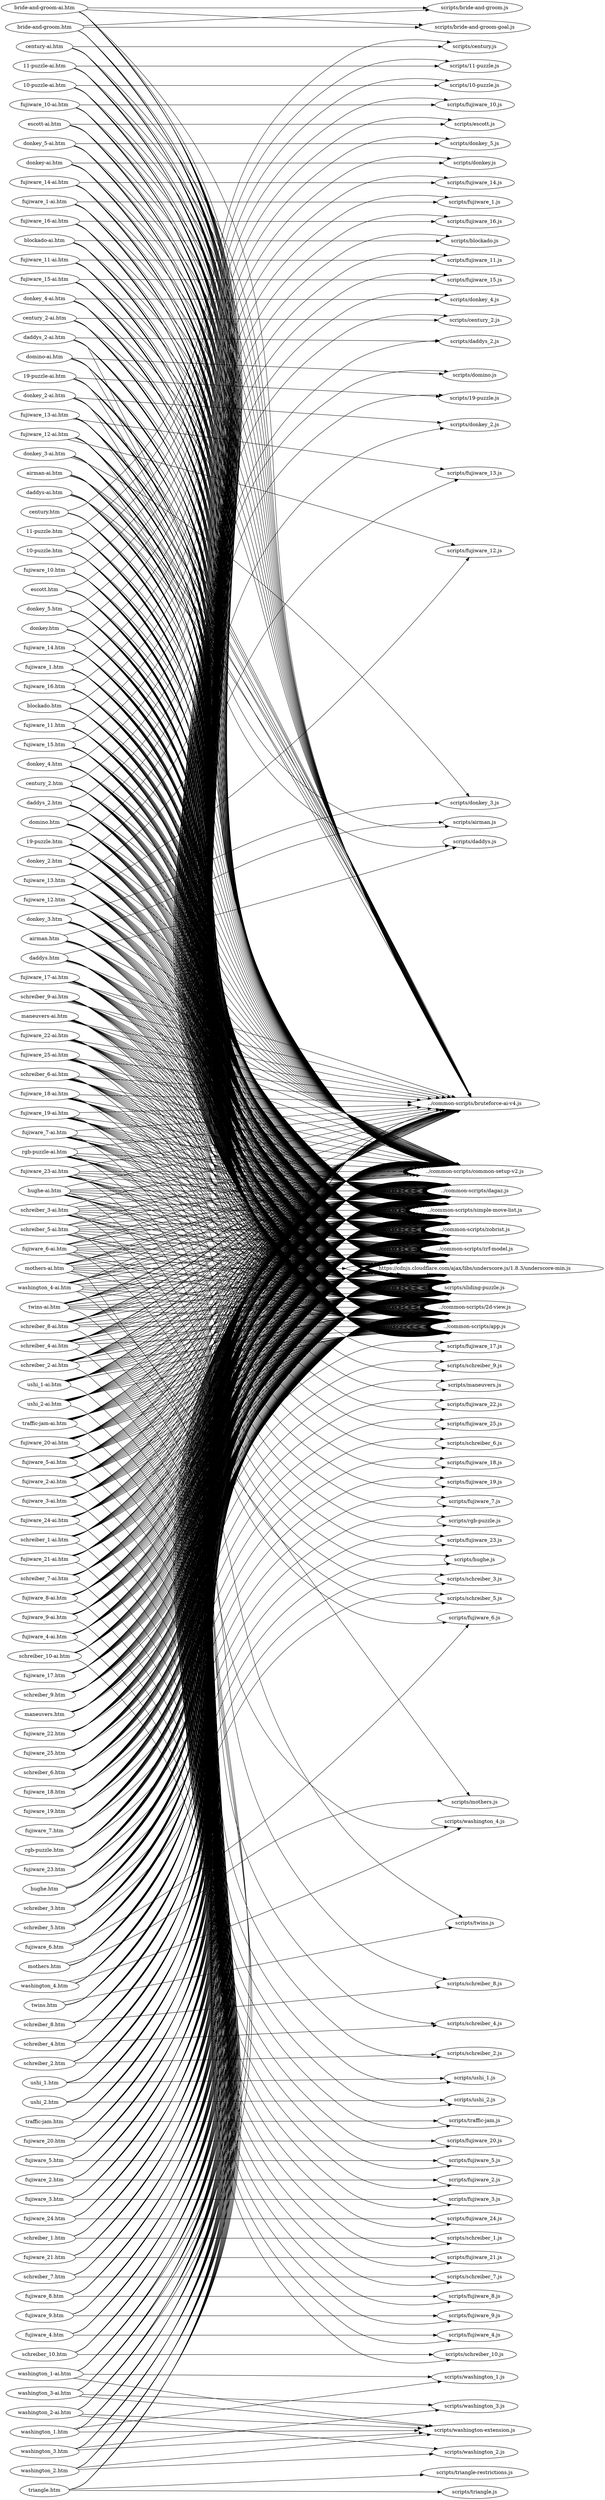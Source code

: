 digraph "graph" {
graph[ ranksep=10, rankdir = LR ];
  "10-puzzle-ai.htm" -> "../common-scripts/2d-view.js";
  "10-puzzle-ai.htm" -> "../common-scripts/app.js";
  "10-puzzle-ai.htm" -> "../common-scripts/bruteforce-ai-v4.js";
  "10-puzzle-ai.htm" -> "../common-scripts/common-setup-v2.js";
  "10-puzzle-ai.htm" -> "../common-scripts/dagaz.js";
  "10-puzzle-ai.htm" -> "../common-scripts/simple-move-list.js";
  "10-puzzle-ai.htm" -> "../common-scripts/zobrist.js";
  "10-puzzle-ai.htm" -> "../common-scripts/zrf-model.js";
  "10-puzzle-ai.htm" -> "https://cdnjs.cloudflare.com/ajax/libs/underscore.js/1.8.3/underscore-min.js";
  "10-puzzle-ai.htm" -> "scripts/10-puzzle.js";
  "10-puzzle-ai.htm" -> "scripts/sliding-puzzle.js";
  "10-puzzle.htm" -> "../common-scripts/2d-view.js";
  "10-puzzle.htm" -> "../common-scripts/app.js";
  "10-puzzle.htm" -> "../common-scripts/common-setup-v2.js";
  "10-puzzle.htm" -> "../common-scripts/dagaz.js";
  "10-puzzle.htm" -> "../common-scripts/simple-move-list.js";
  "10-puzzle.htm" -> "../common-scripts/zobrist.js";
  "10-puzzle.htm" -> "../common-scripts/zrf-model.js";
  "10-puzzle.htm" -> "https://cdnjs.cloudflare.com/ajax/libs/underscore.js/1.8.3/underscore-min.js";
  "10-puzzle.htm" -> "scripts/10-puzzle.js";
  "10-puzzle.htm" -> "scripts/sliding-puzzle.js";
  "11-puzzle-ai.htm" -> "../common-scripts/2d-view.js";
  "11-puzzle-ai.htm" -> "../common-scripts/app.js";
  "11-puzzle-ai.htm" -> "../common-scripts/bruteforce-ai-v4.js";
  "11-puzzle-ai.htm" -> "../common-scripts/common-setup-v2.js";
  "11-puzzle-ai.htm" -> "../common-scripts/dagaz.js";
  "11-puzzle-ai.htm" -> "../common-scripts/simple-move-list.js";
  "11-puzzle-ai.htm" -> "../common-scripts/zobrist.js";
  "11-puzzle-ai.htm" -> "../common-scripts/zrf-model.js";
  "11-puzzle-ai.htm" -> "https://cdnjs.cloudflare.com/ajax/libs/underscore.js/1.8.3/underscore-min.js";
  "11-puzzle-ai.htm" -> "scripts/11-puzzle.js";
  "11-puzzle-ai.htm" -> "scripts/sliding-puzzle.js";
  "11-puzzle.htm" -> "../common-scripts/2d-view.js";
  "11-puzzle.htm" -> "../common-scripts/app.js";
  "11-puzzle.htm" -> "../common-scripts/common-setup-v2.js";
  "11-puzzle.htm" -> "../common-scripts/dagaz.js";
  "11-puzzle.htm" -> "../common-scripts/simple-move-list.js";
  "11-puzzle.htm" -> "../common-scripts/zobrist.js";
  "11-puzzle.htm" -> "../common-scripts/zrf-model.js";
  "11-puzzle.htm" -> "https://cdnjs.cloudflare.com/ajax/libs/underscore.js/1.8.3/underscore-min.js";
  "11-puzzle.htm" -> "scripts/11-puzzle.js";
  "11-puzzle.htm" -> "scripts/sliding-puzzle.js";
  "19-puzzle-ai.htm" -> "../common-scripts/2d-view.js";
  "19-puzzle-ai.htm" -> "../common-scripts/app.js";
  "19-puzzle-ai.htm" -> "../common-scripts/bruteforce-ai-v4.js";
  "19-puzzle-ai.htm" -> "../common-scripts/common-setup-v2.js";
  "19-puzzle-ai.htm" -> "../common-scripts/dagaz.js";
  "19-puzzle-ai.htm" -> "../common-scripts/simple-move-list.js";
  "19-puzzle-ai.htm" -> "../common-scripts/zobrist.js";
  "19-puzzle-ai.htm" -> "../common-scripts/zrf-model.js";
  "19-puzzle-ai.htm" -> "https://cdnjs.cloudflare.com/ajax/libs/underscore.js/1.8.3/underscore-min.js";
  "19-puzzle-ai.htm" -> "scripts/19-puzzle.js";
  "19-puzzle-ai.htm" -> "scripts/sliding-puzzle.js";
  "19-puzzle.htm" -> "../common-scripts/2d-view.js";
  "19-puzzle.htm" -> "../common-scripts/app.js";
  "19-puzzle.htm" -> "../common-scripts/common-setup-v2.js";
  "19-puzzle.htm" -> "../common-scripts/dagaz.js";
  "19-puzzle.htm" -> "../common-scripts/simple-move-list.js";
  "19-puzzle.htm" -> "../common-scripts/zobrist.js";
  "19-puzzle.htm" -> "../common-scripts/zrf-model.js";
  "19-puzzle.htm" -> "https://cdnjs.cloudflare.com/ajax/libs/underscore.js/1.8.3/underscore-min.js";
  "19-puzzle.htm" -> "scripts/19-puzzle.js";
  "19-puzzle.htm" -> "scripts/sliding-puzzle.js";
  "airman-ai.htm" -> "../common-scripts/2d-view.js";
  "airman-ai.htm" -> "../common-scripts/app.js";
  "airman-ai.htm" -> "../common-scripts/bruteforce-ai-v4.js";
  "airman-ai.htm" -> "../common-scripts/common-setup-v2.js";
  "airman-ai.htm" -> "../common-scripts/dagaz.js";
  "airman-ai.htm" -> "../common-scripts/simple-move-list.js";
  "airman-ai.htm" -> "../common-scripts/zobrist.js";
  "airman-ai.htm" -> "../common-scripts/zrf-model.js";
  "airman-ai.htm" -> "https://cdnjs.cloudflare.com/ajax/libs/underscore.js/1.8.3/underscore-min.js";
  "airman-ai.htm" -> "scripts/airman.js";
  "airman-ai.htm" -> "scripts/sliding-puzzle.js";
  "airman.htm" -> "../common-scripts/2d-view.js";
  "airman.htm" -> "../common-scripts/app.js";
  "airman.htm" -> "../common-scripts/common-setup-v2.js";
  "airman.htm" -> "../common-scripts/dagaz.js";
  "airman.htm" -> "../common-scripts/simple-move-list.js";
  "airman.htm" -> "../common-scripts/zobrist.js";
  "airman.htm" -> "../common-scripts/zrf-model.js";
  "airman.htm" -> "https://cdnjs.cloudflare.com/ajax/libs/underscore.js/1.8.3/underscore-min.js";
  "airman.htm" -> "scripts/airman.js";
  "airman.htm" -> "scripts/sliding-puzzle.js";
  "blockado-ai.htm" -> "../common-scripts/2d-view.js";
  "blockado-ai.htm" -> "../common-scripts/app.js";
  "blockado-ai.htm" -> "../common-scripts/bruteforce-ai-v4.js";
  "blockado-ai.htm" -> "../common-scripts/common-setup-v2.js";
  "blockado-ai.htm" -> "../common-scripts/dagaz.js";
  "blockado-ai.htm" -> "../common-scripts/simple-move-list.js";
  "blockado-ai.htm" -> "../common-scripts/zobrist.js";
  "blockado-ai.htm" -> "../common-scripts/zrf-model.js";
  "blockado-ai.htm" -> "https://cdnjs.cloudflare.com/ajax/libs/underscore.js/1.8.3/underscore-min.js";
  "blockado-ai.htm" -> "scripts/blockado.js";
  "blockado-ai.htm" -> "scripts/sliding-puzzle.js";
  "blockado.htm" -> "../common-scripts/2d-view.js";
  "blockado.htm" -> "../common-scripts/app.js";
  "blockado.htm" -> "../common-scripts/common-setup-v2.js";
  "blockado.htm" -> "../common-scripts/dagaz.js";
  "blockado.htm" -> "../common-scripts/simple-move-list.js";
  "blockado.htm" -> "../common-scripts/zobrist.js";
  "blockado.htm" -> "../common-scripts/zrf-model.js";
  "blockado.htm" -> "https://cdnjs.cloudflare.com/ajax/libs/underscore.js/1.8.3/underscore-min.js";
  "blockado.htm" -> "scripts/blockado.js";
  "blockado.htm" -> "scripts/sliding-puzzle.js";
  "bride-and-groom-ai.htm" -> "../common-scripts/2d-view.js";
  "bride-and-groom-ai.htm" -> "../common-scripts/app.js";
  "bride-and-groom-ai.htm" -> "../common-scripts/bruteforce-ai-v4.js";
  "bride-and-groom-ai.htm" -> "../common-scripts/common-setup-v2.js";
  "bride-and-groom-ai.htm" -> "../common-scripts/dagaz.js";
  "bride-and-groom-ai.htm" -> "../common-scripts/simple-move-list.js";
  "bride-and-groom-ai.htm" -> "../common-scripts/zobrist.js";
  "bride-and-groom-ai.htm" -> "../common-scripts/zrf-model.js";
  "bride-and-groom-ai.htm" -> "https://cdnjs.cloudflare.com/ajax/libs/underscore.js/1.8.3/underscore-min.js";
  "bride-and-groom-ai.htm" -> "scripts/bride-and-groom-goal.js";
  "bride-and-groom-ai.htm" -> "scripts/bride-and-groom.js";
  "bride-and-groom-ai.htm" -> "scripts/sliding-puzzle.js";
  "bride-and-groom.htm" -> "../common-scripts/2d-view.js";
  "bride-and-groom.htm" -> "../common-scripts/app.js";
  "bride-and-groom.htm" -> "../common-scripts/common-setup-v2.js";
  "bride-and-groom.htm" -> "../common-scripts/dagaz.js";
  "bride-and-groom.htm" -> "../common-scripts/simple-move-list.js";
  "bride-and-groom.htm" -> "../common-scripts/zobrist.js";
  "bride-and-groom.htm" -> "../common-scripts/zrf-model.js";
  "bride-and-groom.htm" -> "https://cdnjs.cloudflare.com/ajax/libs/underscore.js/1.8.3/underscore-min.js";
  "bride-and-groom.htm" -> "scripts/bride-and-groom-goal.js";
  "bride-and-groom.htm" -> "scripts/bride-and-groom.js";
  "bride-and-groom.htm" -> "scripts/sliding-puzzle.js";
  "century-ai.htm" -> "../common-scripts/2d-view.js";
  "century-ai.htm" -> "../common-scripts/app.js";
  "century-ai.htm" -> "../common-scripts/bruteforce-ai-v4.js";
  "century-ai.htm" -> "../common-scripts/common-setup-v2.js";
  "century-ai.htm" -> "../common-scripts/dagaz.js";
  "century-ai.htm" -> "../common-scripts/simple-move-list.js";
  "century-ai.htm" -> "../common-scripts/zobrist.js";
  "century-ai.htm" -> "../common-scripts/zrf-model.js";
  "century-ai.htm" -> "https://cdnjs.cloudflare.com/ajax/libs/underscore.js/1.8.3/underscore-min.js";
  "century-ai.htm" -> "scripts/century.js";
  "century-ai.htm" -> "scripts/sliding-puzzle.js";
  "century.htm" -> "../common-scripts/2d-view.js";
  "century.htm" -> "../common-scripts/app.js";
  "century.htm" -> "../common-scripts/common-setup-v2.js";
  "century.htm" -> "../common-scripts/dagaz.js";
  "century.htm" -> "../common-scripts/simple-move-list.js";
  "century.htm" -> "../common-scripts/zobrist.js";
  "century.htm" -> "../common-scripts/zrf-model.js";
  "century.htm" -> "https://cdnjs.cloudflare.com/ajax/libs/underscore.js/1.8.3/underscore-min.js";
  "century.htm" -> "scripts/century.js";
  "century.htm" -> "scripts/sliding-puzzle.js";
  "century_2-ai.htm" -> "../common-scripts/2d-view.js";
  "century_2-ai.htm" -> "../common-scripts/app.js";
  "century_2-ai.htm" -> "../common-scripts/bruteforce-ai-v4.js";
  "century_2-ai.htm" -> "../common-scripts/common-setup-v2.js";
  "century_2-ai.htm" -> "../common-scripts/dagaz.js";
  "century_2-ai.htm" -> "../common-scripts/simple-move-list.js";
  "century_2-ai.htm" -> "../common-scripts/zobrist.js";
  "century_2-ai.htm" -> "../common-scripts/zrf-model.js";
  "century_2-ai.htm" -> "https://cdnjs.cloudflare.com/ajax/libs/underscore.js/1.8.3/underscore-min.js";
  "century_2-ai.htm" -> "scripts/century_2.js";
  "century_2-ai.htm" -> "scripts/sliding-puzzle.js";
  "century_2.htm" -> "../common-scripts/2d-view.js";
  "century_2.htm" -> "../common-scripts/app.js";
  "century_2.htm" -> "../common-scripts/common-setup-v2.js";
  "century_2.htm" -> "../common-scripts/dagaz.js";
  "century_2.htm" -> "../common-scripts/simple-move-list.js";
  "century_2.htm" -> "../common-scripts/zobrist.js";
  "century_2.htm" -> "../common-scripts/zrf-model.js";
  "century_2.htm" -> "https://cdnjs.cloudflare.com/ajax/libs/underscore.js/1.8.3/underscore-min.js";
  "century_2.htm" -> "scripts/century_2.js";
  "century_2.htm" -> "scripts/sliding-puzzle.js";
  "daddys-ai.htm" -> "../common-scripts/2d-view.js";
  "daddys-ai.htm" -> "../common-scripts/app.js";
  "daddys-ai.htm" -> "../common-scripts/bruteforce-ai-v4.js";
  "daddys-ai.htm" -> "../common-scripts/common-setup-v2.js";
  "daddys-ai.htm" -> "../common-scripts/dagaz.js";
  "daddys-ai.htm" -> "../common-scripts/simple-move-list.js";
  "daddys-ai.htm" -> "../common-scripts/zobrist.js";
  "daddys-ai.htm" -> "../common-scripts/zrf-model.js";
  "daddys-ai.htm" -> "https://cdnjs.cloudflare.com/ajax/libs/underscore.js/1.8.3/underscore-min.js";
  "daddys-ai.htm" -> "scripts/daddys.js";
  "daddys-ai.htm" -> "scripts/sliding-puzzle.js";
  "daddys.htm" -> "../common-scripts/2d-view.js";
  "daddys.htm" -> "../common-scripts/app.js";
  "daddys.htm" -> "../common-scripts/common-setup-v2.js";
  "daddys.htm" -> "../common-scripts/dagaz.js";
  "daddys.htm" -> "../common-scripts/simple-move-list.js";
  "daddys.htm" -> "../common-scripts/zobrist.js";
  "daddys.htm" -> "../common-scripts/zrf-model.js";
  "daddys.htm" -> "https://cdnjs.cloudflare.com/ajax/libs/underscore.js/1.8.3/underscore-min.js";
  "daddys.htm" -> "scripts/daddys.js";
  "daddys.htm" -> "scripts/sliding-puzzle.js";
  "daddys_2-ai.htm" -> "../common-scripts/2d-view.js";
  "daddys_2-ai.htm" -> "../common-scripts/app.js";
  "daddys_2-ai.htm" -> "../common-scripts/bruteforce-ai-v4.js";
  "daddys_2-ai.htm" -> "../common-scripts/common-setup-v2.js";
  "daddys_2-ai.htm" -> "../common-scripts/dagaz.js";
  "daddys_2-ai.htm" -> "../common-scripts/simple-move-list.js";
  "daddys_2-ai.htm" -> "../common-scripts/zobrist.js";
  "daddys_2-ai.htm" -> "../common-scripts/zrf-model.js";
  "daddys_2-ai.htm" -> "https://cdnjs.cloudflare.com/ajax/libs/underscore.js/1.8.3/underscore-min.js";
  "daddys_2-ai.htm" -> "scripts/daddys_2.js";
  "daddys_2-ai.htm" -> "scripts/sliding-puzzle.js";
  "daddys_2.htm" -> "../common-scripts/2d-view.js";
  "daddys_2.htm" -> "../common-scripts/app.js";
  "daddys_2.htm" -> "../common-scripts/common-setup-v2.js";
  "daddys_2.htm" -> "../common-scripts/dagaz.js";
  "daddys_2.htm" -> "../common-scripts/simple-move-list.js";
  "daddys_2.htm" -> "../common-scripts/zobrist.js";
  "daddys_2.htm" -> "../common-scripts/zrf-model.js";
  "daddys_2.htm" -> "https://cdnjs.cloudflare.com/ajax/libs/underscore.js/1.8.3/underscore-min.js";
  "daddys_2.htm" -> "scripts/daddys_2.js";
  "daddys_2.htm" -> "scripts/sliding-puzzle.js";
  "domino-ai.htm" -> "../common-scripts/2d-view.js";
  "domino-ai.htm" -> "../common-scripts/app.js";
  "domino-ai.htm" -> "../common-scripts/bruteforce-ai-v4.js";
  "domino-ai.htm" -> "../common-scripts/common-setup-v2.js";
  "domino-ai.htm" -> "../common-scripts/dagaz.js";
  "domino-ai.htm" -> "../common-scripts/simple-move-list.js";
  "domino-ai.htm" -> "../common-scripts/zobrist.js";
  "domino-ai.htm" -> "../common-scripts/zrf-model.js";
  "domino-ai.htm" -> "https://cdnjs.cloudflare.com/ajax/libs/underscore.js/1.8.3/underscore-min.js";
  "domino-ai.htm" -> "scripts/domino.js";
  "domino-ai.htm" -> "scripts/sliding-puzzle.js";
  "domino.htm" -> "../common-scripts/2d-view.js";
  "domino.htm" -> "../common-scripts/app.js";
  "domino.htm" -> "../common-scripts/common-setup-v2.js";
  "domino.htm" -> "../common-scripts/dagaz.js";
  "domino.htm" -> "../common-scripts/simple-move-list.js";
  "domino.htm" -> "../common-scripts/zobrist.js";
  "domino.htm" -> "../common-scripts/zrf-model.js";
  "domino.htm" -> "https://cdnjs.cloudflare.com/ajax/libs/underscore.js/1.8.3/underscore-min.js";
  "domino.htm" -> "scripts/domino.js";
  "domino.htm" -> "scripts/sliding-puzzle.js";
  "donkey-ai.htm" -> "../common-scripts/2d-view.js";
  "donkey-ai.htm" -> "../common-scripts/app.js";
  "donkey-ai.htm" -> "../common-scripts/bruteforce-ai-v4.js";
  "donkey-ai.htm" -> "../common-scripts/common-setup-v2.js";
  "donkey-ai.htm" -> "../common-scripts/dagaz.js";
  "donkey-ai.htm" -> "../common-scripts/simple-move-list.js";
  "donkey-ai.htm" -> "../common-scripts/zobrist.js";
  "donkey-ai.htm" -> "../common-scripts/zrf-model.js";
  "donkey-ai.htm" -> "https://cdnjs.cloudflare.com/ajax/libs/underscore.js/1.8.3/underscore-min.js";
  "donkey-ai.htm" -> "scripts/donkey.js";
  "donkey-ai.htm" -> "scripts/sliding-puzzle.js";
  "donkey.htm" -> "../common-scripts/2d-view.js";
  "donkey.htm" -> "../common-scripts/app.js";
  "donkey.htm" -> "../common-scripts/common-setup-v2.js";
  "donkey.htm" -> "../common-scripts/dagaz.js";
  "donkey.htm" -> "../common-scripts/simple-move-list.js";
  "donkey.htm" -> "../common-scripts/zobrist.js";
  "donkey.htm" -> "../common-scripts/zrf-model.js";
  "donkey.htm" -> "https://cdnjs.cloudflare.com/ajax/libs/underscore.js/1.8.3/underscore-min.js";
  "donkey.htm" -> "scripts/donkey.js";
  "donkey.htm" -> "scripts/sliding-puzzle.js";
  "donkey_2-ai.htm" -> "../common-scripts/2d-view.js";
  "donkey_2-ai.htm" -> "../common-scripts/app.js";
  "donkey_2-ai.htm" -> "../common-scripts/bruteforce-ai-v4.js";
  "donkey_2-ai.htm" -> "../common-scripts/common-setup-v2.js";
  "donkey_2-ai.htm" -> "../common-scripts/dagaz.js";
  "donkey_2-ai.htm" -> "../common-scripts/simple-move-list.js";
  "donkey_2-ai.htm" -> "../common-scripts/zobrist.js";
  "donkey_2-ai.htm" -> "../common-scripts/zrf-model.js";
  "donkey_2-ai.htm" -> "https://cdnjs.cloudflare.com/ajax/libs/underscore.js/1.8.3/underscore-min.js";
  "donkey_2-ai.htm" -> "scripts/donkey_2.js";
  "donkey_2-ai.htm" -> "scripts/sliding-puzzle.js";
  "donkey_2.htm" -> "../common-scripts/2d-view.js";
  "donkey_2.htm" -> "../common-scripts/app.js";
  "donkey_2.htm" -> "../common-scripts/common-setup-v2.js";
  "donkey_2.htm" -> "../common-scripts/dagaz.js";
  "donkey_2.htm" -> "../common-scripts/simple-move-list.js";
  "donkey_2.htm" -> "../common-scripts/zobrist.js";
  "donkey_2.htm" -> "../common-scripts/zrf-model.js";
  "donkey_2.htm" -> "https://cdnjs.cloudflare.com/ajax/libs/underscore.js/1.8.3/underscore-min.js";
  "donkey_2.htm" -> "scripts/donkey_2.js";
  "donkey_2.htm" -> "scripts/sliding-puzzle.js";
  "donkey_3-ai.htm" -> "../common-scripts/2d-view.js";
  "donkey_3-ai.htm" -> "../common-scripts/app.js";
  "donkey_3-ai.htm" -> "../common-scripts/bruteforce-ai-v4.js";
  "donkey_3-ai.htm" -> "../common-scripts/common-setup-v2.js";
  "donkey_3-ai.htm" -> "../common-scripts/dagaz.js";
  "donkey_3-ai.htm" -> "../common-scripts/simple-move-list.js";
  "donkey_3-ai.htm" -> "../common-scripts/zobrist.js";
  "donkey_3-ai.htm" -> "../common-scripts/zrf-model.js";
  "donkey_3-ai.htm" -> "https://cdnjs.cloudflare.com/ajax/libs/underscore.js/1.8.3/underscore-min.js";
  "donkey_3-ai.htm" -> "scripts/donkey_3.js";
  "donkey_3-ai.htm" -> "scripts/sliding-puzzle.js";
  "donkey_3.htm" -> "../common-scripts/2d-view.js";
  "donkey_3.htm" -> "../common-scripts/app.js";
  "donkey_3.htm" -> "../common-scripts/common-setup-v2.js";
  "donkey_3.htm" -> "../common-scripts/dagaz.js";
  "donkey_3.htm" -> "../common-scripts/simple-move-list.js";
  "donkey_3.htm" -> "../common-scripts/zobrist.js";
  "donkey_3.htm" -> "../common-scripts/zrf-model.js";
  "donkey_3.htm" -> "https://cdnjs.cloudflare.com/ajax/libs/underscore.js/1.8.3/underscore-min.js";
  "donkey_3.htm" -> "scripts/donkey_3.js";
  "donkey_3.htm" -> "scripts/sliding-puzzle.js";
  "donkey_4-ai.htm" -> "../common-scripts/2d-view.js";
  "donkey_4-ai.htm" -> "../common-scripts/app.js";
  "donkey_4-ai.htm" -> "../common-scripts/bruteforce-ai-v4.js";
  "donkey_4-ai.htm" -> "../common-scripts/common-setup-v2.js";
  "donkey_4-ai.htm" -> "../common-scripts/dagaz.js";
  "donkey_4-ai.htm" -> "../common-scripts/simple-move-list.js";
  "donkey_4-ai.htm" -> "../common-scripts/zobrist.js";
  "donkey_4-ai.htm" -> "../common-scripts/zrf-model.js";
  "donkey_4-ai.htm" -> "https://cdnjs.cloudflare.com/ajax/libs/underscore.js/1.8.3/underscore-min.js";
  "donkey_4-ai.htm" -> "scripts/donkey_4.js";
  "donkey_4-ai.htm" -> "scripts/sliding-puzzle.js";
  "donkey_4.htm" -> "../common-scripts/2d-view.js";
  "donkey_4.htm" -> "../common-scripts/app.js";
  "donkey_4.htm" -> "../common-scripts/common-setup-v2.js";
  "donkey_4.htm" -> "../common-scripts/dagaz.js";
  "donkey_4.htm" -> "../common-scripts/simple-move-list.js";
  "donkey_4.htm" -> "../common-scripts/zobrist.js";
  "donkey_4.htm" -> "../common-scripts/zrf-model.js";
  "donkey_4.htm" -> "https://cdnjs.cloudflare.com/ajax/libs/underscore.js/1.8.3/underscore-min.js";
  "donkey_4.htm" -> "scripts/donkey_4.js";
  "donkey_4.htm" -> "scripts/sliding-puzzle.js";
  "donkey_5-ai.htm" -> "../common-scripts/2d-view.js";
  "donkey_5-ai.htm" -> "../common-scripts/app.js";
  "donkey_5-ai.htm" -> "../common-scripts/bruteforce-ai-v4.js";
  "donkey_5-ai.htm" -> "../common-scripts/common-setup-v2.js";
  "donkey_5-ai.htm" -> "../common-scripts/dagaz.js";
  "donkey_5-ai.htm" -> "../common-scripts/simple-move-list.js";
  "donkey_5-ai.htm" -> "../common-scripts/zobrist.js";
  "donkey_5-ai.htm" -> "../common-scripts/zrf-model.js";
  "donkey_5-ai.htm" -> "https://cdnjs.cloudflare.com/ajax/libs/underscore.js/1.8.3/underscore-min.js";
  "donkey_5-ai.htm" -> "scripts/donkey_5.js";
  "donkey_5-ai.htm" -> "scripts/sliding-puzzle.js";
  "donkey_5.htm" -> "../common-scripts/2d-view.js";
  "donkey_5.htm" -> "../common-scripts/app.js";
  "donkey_5.htm" -> "../common-scripts/common-setup-v2.js";
  "donkey_5.htm" -> "../common-scripts/dagaz.js";
  "donkey_5.htm" -> "../common-scripts/simple-move-list.js";
  "donkey_5.htm" -> "../common-scripts/zobrist.js";
  "donkey_5.htm" -> "../common-scripts/zrf-model.js";
  "donkey_5.htm" -> "https://cdnjs.cloudflare.com/ajax/libs/underscore.js/1.8.3/underscore-min.js";
  "donkey_5.htm" -> "scripts/donkey_5.js";
  "donkey_5.htm" -> "scripts/sliding-puzzle.js";
  "escott-ai.htm" -> "../common-scripts/2d-view.js";
  "escott-ai.htm" -> "../common-scripts/app.js";
  "escott-ai.htm" -> "../common-scripts/bruteforce-ai-v4.js";
  "escott-ai.htm" -> "../common-scripts/common-setup-v2.js";
  "escott-ai.htm" -> "../common-scripts/dagaz.js";
  "escott-ai.htm" -> "../common-scripts/simple-move-list.js";
  "escott-ai.htm" -> "../common-scripts/zobrist.js";
  "escott-ai.htm" -> "../common-scripts/zrf-model.js";
  "escott-ai.htm" -> "https://cdnjs.cloudflare.com/ajax/libs/underscore.js/1.8.3/underscore-min.js";
  "escott-ai.htm" -> "scripts/escott.js";
  "escott-ai.htm" -> "scripts/sliding-puzzle.js";
  "escott.htm" -> "../common-scripts/2d-view.js";
  "escott.htm" -> "../common-scripts/app.js";
  "escott.htm" -> "../common-scripts/common-setup-v2.js";
  "escott.htm" -> "../common-scripts/dagaz.js";
  "escott.htm" -> "../common-scripts/simple-move-list.js";
  "escott.htm" -> "../common-scripts/zobrist.js";
  "escott.htm" -> "../common-scripts/zrf-model.js";
  "escott.htm" -> "https://cdnjs.cloudflare.com/ajax/libs/underscore.js/1.8.3/underscore-min.js";
  "escott.htm" -> "scripts/escott.js";
  "escott.htm" -> "scripts/sliding-puzzle.js";
  "fujiware_1-ai.htm" -> "../common-scripts/2d-view.js";
  "fujiware_1-ai.htm" -> "../common-scripts/app.js";
  "fujiware_1-ai.htm" -> "../common-scripts/bruteforce-ai-v4.js";
  "fujiware_1-ai.htm" -> "../common-scripts/common-setup-v2.js";
  "fujiware_1-ai.htm" -> "../common-scripts/dagaz.js";
  "fujiware_1-ai.htm" -> "../common-scripts/simple-move-list.js";
  "fujiware_1-ai.htm" -> "../common-scripts/zobrist.js";
  "fujiware_1-ai.htm" -> "../common-scripts/zrf-model.js";
  "fujiware_1-ai.htm" -> "https://cdnjs.cloudflare.com/ajax/libs/underscore.js/1.8.3/underscore-min.js";
  "fujiware_1-ai.htm" -> "scripts/fujiware_1.js";
  "fujiware_1-ai.htm" -> "scripts/sliding-puzzle.js";
  "fujiware_1.htm" -> "../common-scripts/2d-view.js";
  "fujiware_1.htm" -> "../common-scripts/app.js";
  "fujiware_1.htm" -> "../common-scripts/common-setup-v2.js";
  "fujiware_1.htm" -> "../common-scripts/dagaz.js";
  "fujiware_1.htm" -> "../common-scripts/simple-move-list.js";
  "fujiware_1.htm" -> "../common-scripts/zobrist.js";
  "fujiware_1.htm" -> "../common-scripts/zrf-model.js";
  "fujiware_1.htm" -> "https://cdnjs.cloudflare.com/ajax/libs/underscore.js/1.8.3/underscore-min.js";
  "fujiware_1.htm" -> "scripts/fujiware_1.js";
  "fujiware_1.htm" -> "scripts/sliding-puzzle.js";
  "fujiware_10-ai.htm" -> "../common-scripts/2d-view.js";
  "fujiware_10-ai.htm" -> "../common-scripts/app.js";
  "fujiware_10-ai.htm" -> "../common-scripts/bruteforce-ai-v4.js";
  "fujiware_10-ai.htm" -> "../common-scripts/common-setup-v2.js";
  "fujiware_10-ai.htm" -> "../common-scripts/dagaz.js";
  "fujiware_10-ai.htm" -> "../common-scripts/simple-move-list.js";
  "fujiware_10-ai.htm" -> "../common-scripts/zobrist.js";
  "fujiware_10-ai.htm" -> "../common-scripts/zrf-model.js";
  "fujiware_10-ai.htm" -> "https://cdnjs.cloudflare.com/ajax/libs/underscore.js/1.8.3/underscore-min.js";
  "fujiware_10-ai.htm" -> "scripts/fujiware_10.js";
  "fujiware_10-ai.htm" -> "scripts/sliding-puzzle.js";
  "fujiware_10.htm" -> "../common-scripts/2d-view.js";
  "fujiware_10.htm" -> "../common-scripts/app.js";
  "fujiware_10.htm" -> "../common-scripts/common-setup-v2.js";
  "fujiware_10.htm" -> "../common-scripts/dagaz.js";
  "fujiware_10.htm" -> "../common-scripts/simple-move-list.js";
  "fujiware_10.htm" -> "../common-scripts/zobrist.js";
  "fujiware_10.htm" -> "../common-scripts/zrf-model.js";
  "fujiware_10.htm" -> "https://cdnjs.cloudflare.com/ajax/libs/underscore.js/1.8.3/underscore-min.js";
  "fujiware_10.htm" -> "scripts/fujiware_10.js";
  "fujiware_10.htm" -> "scripts/sliding-puzzle.js";
  "fujiware_11-ai.htm" -> "../common-scripts/2d-view.js";
  "fujiware_11-ai.htm" -> "../common-scripts/app.js";
  "fujiware_11-ai.htm" -> "../common-scripts/bruteforce-ai-v4.js";
  "fujiware_11-ai.htm" -> "../common-scripts/common-setup-v2.js";
  "fujiware_11-ai.htm" -> "../common-scripts/dagaz.js";
  "fujiware_11-ai.htm" -> "../common-scripts/simple-move-list.js";
  "fujiware_11-ai.htm" -> "../common-scripts/zobrist.js";
  "fujiware_11-ai.htm" -> "../common-scripts/zrf-model.js";
  "fujiware_11-ai.htm" -> "https://cdnjs.cloudflare.com/ajax/libs/underscore.js/1.8.3/underscore-min.js";
  "fujiware_11-ai.htm" -> "scripts/fujiware_11.js";
  "fujiware_11-ai.htm" -> "scripts/sliding-puzzle.js";
  "fujiware_11.htm" -> "../common-scripts/2d-view.js";
  "fujiware_11.htm" -> "../common-scripts/app.js";
  "fujiware_11.htm" -> "../common-scripts/common-setup-v2.js";
  "fujiware_11.htm" -> "../common-scripts/dagaz.js";
  "fujiware_11.htm" -> "../common-scripts/simple-move-list.js";
  "fujiware_11.htm" -> "../common-scripts/zobrist.js";
  "fujiware_11.htm" -> "../common-scripts/zrf-model.js";
  "fujiware_11.htm" -> "https://cdnjs.cloudflare.com/ajax/libs/underscore.js/1.8.3/underscore-min.js";
  "fujiware_11.htm" -> "scripts/fujiware_11.js";
  "fujiware_11.htm" -> "scripts/sliding-puzzle.js";
  "fujiware_12-ai.htm" -> "../common-scripts/2d-view.js";
  "fujiware_12-ai.htm" -> "../common-scripts/app.js";
  "fujiware_12-ai.htm" -> "../common-scripts/bruteforce-ai-v4.js";
  "fujiware_12-ai.htm" -> "../common-scripts/common-setup-v2.js";
  "fujiware_12-ai.htm" -> "../common-scripts/dagaz.js";
  "fujiware_12-ai.htm" -> "../common-scripts/simple-move-list.js";
  "fujiware_12-ai.htm" -> "../common-scripts/zobrist.js";
  "fujiware_12-ai.htm" -> "../common-scripts/zrf-model.js";
  "fujiware_12-ai.htm" -> "https://cdnjs.cloudflare.com/ajax/libs/underscore.js/1.8.3/underscore-min.js";
  "fujiware_12-ai.htm" -> "scripts/fujiware_12.js";
  "fujiware_12-ai.htm" -> "scripts/sliding-puzzle.js";
  "fujiware_12.htm" -> "../common-scripts/2d-view.js";
  "fujiware_12.htm" -> "../common-scripts/app.js";
  "fujiware_12.htm" -> "../common-scripts/common-setup-v2.js";
  "fujiware_12.htm" -> "../common-scripts/dagaz.js";
  "fujiware_12.htm" -> "../common-scripts/simple-move-list.js";
  "fujiware_12.htm" -> "../common-scripts/zobrist.js";
  "fujiware_12.htm" -> "../common-scripts/zrf-model.js";
  "fujiware_12.htm" -> "https://cdnjs.cloudflare.com/ajax/libs/underscore.js/1.8.3/underscore-min.js";
  "fujiware_12.htm" -> "scripts/fujiware_12.js";
  "fujiware_12.htm" -> "scripts/sliding-puzzle.js";
  "fujiware_13-ai.htm" -> "../common-scripts/2d-view.js";
  "fujiware_13-ai.htm" -> "../common-scripts/app.js";
  "fujiware_13-ai.htm" -> "../common-scripts/bruteforce-ai-v4.js";
  "fujiware_13-ai.htm" -> "../common-scripts/common-setup-v2.js";
  "fujiware_13-ai.htm" -> "../common-scripts/dagaz.js";
  "fujiware_13-ai.htm" -> "../common-scripts/simple-move-list.js";
  "fujiware_13-ai.htm" -> "../common-scripts/zobrist.js";
  "fujiware_13-ai.htm" -> "../common-scripts/zrf-model.js";
  "fujiware_13-ai.htm" -> "https://cdnjs.cloudflare.com/ajax/libs/underscore.js/1.8.3/underscore-min.js";
  "fujiware_13-ai.htm" -> "scripts/fujiware_13.js";
  "fujiware_13-ai.htm" -> "scripts/sliding-puzzle.js";
  "fujiware_13.htm" -> "../common-scripts/2d-view.js";
  "fujiware_13.htm" -> "../common-scripts/app.js";
  "fujiware_13.htm" -> "../common-scripts/common-setup-v2.js";
  "fujiware_13.htm" -> "../common-scripts/dagaz.js";
  "fujiware_13.htm" -> "../common-scripts/simple-move-list.js";
  "fujiware_13.htm" -> "../common-scripts/zobrist.js";
  "fujiware_13.htm" -> "../common-scripts/zrf-model.js";
  "fujiware_13.htm" -> "https://cdnjs.cloudflare.com/ajax/libs/underscore.js/1.8.3/underscore-min.js";
  "fujiware_13.htm" -> "scripts/fujiware_13.js";
  "fujiware_13.htm" -> "scripts/sliding-puzzle.js";
  "fujiware_14-ai.htm" -> "../common-scripts/2d-view.js";
  "fujiware_14-ai.htm" -> "../common-scripts/app.js";
  "fujiware_14-ai.htm" -> "../common-scripts/bruteforce-ai-v4.js";
  "fujiware_14-ai.htm" -> "../common-scripts/common-setup-v2.js";
  "fujiware_14-ai.htm" -> "../common-scripts/dagaz.js";
  "fujiware_14-ai.htm" -> "../common-scripts/simple-move-list.js";
  "fujiware_14-ai.htm" -> "../common-scripts/zobrist.js";
  "fujiware_14-ai.htm" -> "../common-scripts/zrf-model.js";
  "fujiware_14-ai.htm" -> "https://cdnjs.cloudflare.com/ajax/libs/underscore.js/1.8.3/underscore-min.js";
  "fujiware_14-ai.htm" -> "scripts/fujiware_14.js";
  "fujiware_14-ai.htm" -> "scripts/sliding-puzzle.js";
  "fujiware_14.htm" -> "../common-scripts/2d-view.js";
  "fujiware_14.htm" -> "../common-scripts/app.js";
  "fujiware_14.htm" -> "../common-scripts/common-setup-v2.js";
  "fujiware_14.htm" -> "../common-scripts/dagaz.js";
  "fujiware_14.htm" -> "../common-scripts/simple-move-list.js";
  "fujiware_14.htm" -> "../common-scripts/zobrist.js";
  "fujiware_14.htm" -> "../common-scripts/zrf-model.js";
  "fujiware_14.htm" -> "https://cdnjs.cloudflare.com/ajax/libs/underscore.js/1.8.3/underscore-min.js";
  "fujiware_14.htm" -> "scripts/fujiware_14.js";
  "fujiware_14.htm" -> "scripts/sliding-puzzle.js";
  "fujiware_15-ai.htm" -> "../common-scripts/2d-view.js";
  "fujiware_15-ai.htm" -> "../common-scripts/app.js";
  "fujiware_15-ai.htm" -> "../common-scripts/bruteforce-ai-v4.js";
  "fujiware_15-ai.htm" -> "../common-scripts/common-setup-v2.js";
  "fujiware_15-ai.htm" -> "../common-scripts/dagaz.js";
  "fujiware_15-ai.htm" -> "../common-scripts/simple-move-list.js";
  "fujiware_15-ai.htm" -> "../common-scripts/zobrist.js";
  "fujiware_15-ai.htm" -> "../common-scripts/zrf-model.js";
  "fujiware_15-ai.htm" -> "https://cdnjs.cloudflare.com/ajax/libs/underscore.js/1.8.3/underscore-min.js";
  "fujiware_15-ai.htm" -> "scripts/fujiware_15.js";
  "fujiware_15-ai.htm" -> "scripts/sliding-puzzle.js";
  "fujiware_15.htm" -> "../common-scripts/2d-view.js";
  "fujiware_15.htm" -> "../common-scripts/app.js";
  "fujiware_15.htm" -> "../common-scripts/common-setup-v2.js";
  "fujiware_15.htm" -> "../common-scripts/dagaz.js";
  "fujiware_15.htm" -> "../common-scripts/simple-move-list.js";
  "fujiware_15.htm" -> "../common-scripts/zobrist.js";
  "fujiware_15.htm" -> "../common-scripts/zrf-model.js";
  "fujiware_15.htm" -> "https://cdnjs.cloudflare.com/ajax/libs/underscore.js/1.8.3/underscore-min.js";
  "fujiware_15.htm" -> "scripts/fujiware_15.js";
  "fujiware_15.htm" -> "scripts/sliding-puzzle.js";
  "fujiware_16-ai.htm" -> "../common-scripts/2d-view.js";
  "fujiware_16-ai.htm" -> "../common-scripts/app.js";
  "fujiware_16-ai.htm" -> "../common-scripts/bruteforce-ai-v4.js";
  "fujiware_16-ai.htm" -> "../common-scripts/common-setup-v2.js";
  "fujiware_16-ai.htm" -> "../common-scripts/dagaz.js";
  "fujiware_16-ai.htm" -> "../common-scripts/simple-move-list.js";
  "fujiware_16-ai.htm" -> "../common-scripts/zobrist.js";
  "fujiware_16-ai.htm" -> "../common-scripts/zrf-model.js";
  "fujiware_16-ai.htm" -> "https://cdnjs.cloudflare.com/ajax/libs/underscore.js/1.8.3/underscore-min.js";
  "fujiware_16-ai.htm" -> "scripts/fujiware_16.js";
  "fujiware_16-ai.htm" -> "scripts/sliding-puzzle.js";
  "fujiware_16.htm" -> "../common-scripts/2d-view.js";
  "fujiware_16.htm" -> "../common-scripts/app.js";
  "fujiware_16.htm" -> "../common-scripts/common-setup-v2.js";
  "fujiware_16.htm" -> "../common-scripts/dagaz.js";
  "fujiware_16.htm" -> "../common-scripts/simple-move-list.js";
  "fujiware_16.htm" -> "../common-scripts/zobrist.js";
  "fujiware_16.htm" -> "../common-scripts/zrf-model.js";
  "fujiware_16.htm" -> "https://cdnjs.cloudflare.com/ajax/libs/underscore.js/1.8.3/underscore-min.js";
  "fujiware_16.htm" -> "scripts/fujiware_16.js";
  "fujiware_16.htm" -> "scripts/sliding-puzzle.js";
  "fujiware_17-ai.htm" -> "../common-scripts/2d-view.js";
  "fujiware_17-ai.htm" -> "../common-scripts/app.js";
  "fujiware_17-ai.htm" -> "../common-scripts/bruteforce-ai-v4.js";
  "fujiware_17-ai.htm" -> "../common-scripts/common-setup-v2.js";
  "fujiware_17-ai.htm" -> "../common-scripts/dagaz.js";
  "fujiware_17-ai.htm" -> "../common-scripts/simple-move-list.js";
  "fujiware_17-ai.htm" -> "../common-scripts/zobrist.js";
  "fujiware_17-ai.htm" -> "../common-scripts/zrf-model.js";
  "fujiware_17-ai.htm" -> "https://cdnjs.cloudflare.com/ajax/libs/underscore.js/1.8.3/underscore-min.js";
  "fujiware_17-ai.htm" -> "scripts/fujiware_17.js";
  "fujiware_17-ai.htm" -> "scripts/sliding-puzzle.js";
  "fujiware_17.htm" -> "../common-scripts/2d-view.js";
  "fujiware_17.htm" -> "../common-scripts/app.js";
  "fujiware_17.htm" -> "../common-scripts/common-setup-v2.js";
  "fujiware_17.htm" -> "../common-scripts/dagaz.js";
  "fujiware_17.htm" -> "../common-scripts/simple-move-list.js";
  "fujiware_17.htm" -> "../common-scripts/zobrist.js";
  "fujiware_17.htm" -> "../common-scripts/zrf-model.js";
  "fujiware_17.htm" -> "https://cdnjs.cloudflare.com/ajax/libs/underscore.js/1.8.3/underscore-min.js";
  "fujiware_17.htm" -> "scripts/fujiware_17.js";
  "fujiware_17.htm" -> "scripts/sliding-puzzle.js";
  "fujiware_18-ai.htm" -> "../common-scripts/2d-view.js";
  "fujiware_18-ai.htm" -> "../common-scripts/app.js";
  "fujiware_18-ai.htm" -> "../common-scripts/bruteforce-ai-v4.js";
  "fujiware_18-ai.htm" -> "../common-scripts/common-setup-v2.js";
  "fujiware_18-ai.htm" -> "../common-scripts/dagaz.js";
  "fujiware_18-ai.htm" -> "../common-scripts/simple-move-list.js";
  "fujiware_18-ai.htm" -> "../common-scripts/zobrist.js";
  "fujiware_18-ai.htm" -> "../common-scripts/zrf-model.js";
  "fujiware_18-ai.htm" -> "https://cdnjs.cloudflare.com/ajax/libs/underscore.js/1.8.3/underscore-min.js";
  "fujiware_18-ai.htm" -> "scripts/fujiware_18.js";
  "fujiware_18-ai.htm" -> "scripts/sliding-puzzle.js";
  "fujiware_18.htm" -> "../common-scripts/2d-view.js";
  "fujiware_18.htm" -> "../common-scripts/app.js";
  "fujiware_18.htm" -> "../common-scripts/common-setup-v2.js";
  "fujiware_18.htm" -> "../common-scripts/dagaz.js";
  "fujiware_18.htm" -> "../common-scripts/simple-move-list.js";
  "fujiware_18.htm" -> "../common-scripts/zobrist.js";
  "fujiware_18.htm" -> "../common-scripts/zrf-model.js";
  "fujiware_18.htm" -> "https://cdnjs.cloudflare.com/ajax/libs/underscore.js/1.8.3/underscore-min.js";
  "fujiware_18.htm" -> "scripts/fujiware_18.js";
  "fujiware_18.htm" -> "scripts/sliding-puzzle.js";
  "fujiware_19-ai.htm" -> "../common-scripts/2d-view.js";
  "fujiware_19-ai.htm" -> "../common-scripts/app.js";
  "fujiware_19-ai.htm" -> "../common-scripts/bruteforce-ai-v4.js";
  "fujiware_19-ai.htm" -> "../common-scripts/common-setup-v2.js";
  "fujiware_19-ai.htm" -> "../common-scripts/dagaz.js";
  "fujiware_19-ai.htm" -> "../common-scripts/simple-move-list.js";
  "fujiware_19-ai.htm" -> "../common-scripts/zobrist.js";
  "fujiware_19-ai.htm" -> "../common-scripts/zrf-model.js";
  "fujiware_19-ai.htm" -> "https://cdnjs.cloudflare.com/ajax/libs/underscore.js/1.8.3/underscore-min.js";
  "fujiware_19-ai.htm" -> "scripts/fujiware_19.js";
  "fujiware_19-ai.htm" -> "scripts/sliding-puzzle.js";
  "fujiware_19.htm" -> "../common-scripts/2d-view.js";
  "fujiware_19.htm" -> "../common-scripts/app.js";
  "fujiware_19.htm" -> "../common-scripts/common-setup-v2.js";
  "fujiware_19.htm" -> "../common-scripts/dagaz.js";
  "fujiware_19.htm" -> "../common-scripts/simple-move-list.js";
  "fujiware_19.htm" -> "../common-scripts/zobrist.js";
  "fujiware_19.htm" -> "../common-scripts/zrf-model.js";
  "fujiware_19.htm" -> "https://cdnjs.cloudflare.com/ajax/libs/underscore.js/1.8.3/underscore-min.js";
  "fujiware_19.htm" -> "scripts/fujiware_19.js";
  "fujiware_19.htm" -> "scripts/sliding-puzzle.js";
  "fujiware_2-ai.htm" -> "../common-scripts/2d-view.js";
  "fujiware_2-ai.htm" -> "../common-scripts/app.js";
  "fujiware_2-ai.htm" -> "../common-scripts/bruteforce-ai-v4.js";
  "fujiware_2-ai.htm" -> "../common-scripts/common-setup-v2.js";
  "fujiware_2-ai.htm" -> "../common-scripts/dagaz.js";
  "fujiware_2-ai.htm" -> "../common-scripts/simple-move-list.js";
  "fujiware_2-ai.htm" -> "../common-scripts/zobrist.js";
  "fujiware_2-ai.htm" -> "../common-scripts/zrf-model.js";
  "fujiware_2-ai.htm" -> "https://cdnjs.cloudflare.com/ajax/libs/underscore.js/1.8.3/underscore-min.js";
  "fujiware_2-ai.htm" -> "scripts/fujiware_2.js";
  "fujiware_2-ai.htm" -> "scripts/sliding-puzzle.js";
  "fujiware_2.htm" -> "../common-scripts/2d-view.js";
  "fujiware_2.htm" -> "../common-scripts/app.js";
  "fujiware_2.htm" -> "../common-scripts/common-setup-v2.js";
  "fujiware_2.htm" -> "../common-scripts/dagaz.js";
  "fujiware_2.htm" -> "../common-scripts/simple-move-list.js";
  "fujiware_2.htm" -> "../common-scripts/zobrist.js";
  "fujiware_2.htm" -> "../common-scripts/zrf-model.js";
  "fujiware_2.htm" -> "https://cdnjs.cloudflare.com/ajax/libs/underscore.js/1.8.3/underscore-min.js";
  "fujiware_2.htm" -> "scripts/fujiware_2.js";
  "fujiware_2.htm" -> "scripts/sliding-puzzle.js";
  "fujiware_20-ai.htm" -> "../common-scripts/2d-view.js";
  "fujiware_20-ai.htm" -> "../common-scripts/app.js";
  "fujiware_20-ai.htm" -> "../common-scripts/bruteforce-ai-v4.js";
  "fujiware_20-ai.htm" -> "../common-scripts/common-setup-v2.js";
  "fujiware_20-ai.htm" -> "../common-scripts/dagaz.js";
  "fujiware_20-ai.htm" -> "../common-scripts/simple-move-list.js";
  "fujiware_20-ai.htm" -> "../common-scripts/zobrist.js";
  "fujiware_20-ai.htm" -> "../common-scripts/zrf-model.js";
  "fujiware_20-ai.htm" -> "https://cdnjs.cloudflare.com/ajax/libs/underscore.js/1.8.3/underscore-min.js";
  "fujiware_20-ai.htm" -> "scripts/fujiware_20.js";
  "fujiware_20-ai.htm" -> "scripts/sliding-puzzle.js";
  "fujiware_20.htm" -> "../common-scripts/2d-view.js";
  "fujiware_20.htm" -> "../common-scripts/app.js";
  "fujiware_20.htm" -> "../common-scripts/common-setup-v2.js";
  "fujiware_20.htm" -> "../common-scripts/dagaz.js";
  "fujiware_20.htm" -> "../common-scripts/simple-move-list.js";
  "fujiware_20.htm" -> "../common-scripts/zobrist.js";
  "fujiware_20.htm" -> "../common-scripts/zrf-model.js";
  "fujiware_20.htm" -> "https://cdnjs.cloudflare.com/ajax/libs/underscore.js/1.8.3/underscore-min.js";
  "fujiware_20.htm" -> "scripts/fujiware_20.js";
  "fujiware_20.htm" -> "scripts/sliding-puzzle.js";
  "fujiware_21-ai.htm" -> "../common-scripts/2d-view.js";
  "fujiware_21-ai.htm" -> "../common-scripts/app.js";
  "fujiware_21-ai.htm" -> "../common-scripts/bruteforce-ai-v4.js";
  "fujiware_21-ai.htm" -> "../common-scripts/common-setup-v2.js";
  "fujiware_21-ai.htm" -> "../common-scripts/dagaz.js";
  "fujiware_21-ai.htm" -> "../common-scripts/simple-move-list.js";
  "fujiware_21-ai.htm" -> "../common-scripts/zobrist.js";
  "fujiware_21-ai.htm" -> "../common-scripts/zrf-model.js";
  "fujiware_21-ai.htm" -> "https://cdnjs.cloudflare.com/ajax/libs/underscore.js/1.8.3/underscore-min.js";
  "fujiware_21-ai.htm" -> "scripts/fujiware_21.js";
  "fujiware_21-ai.htm" -> "scripts/sliding-puzzle.js";
  "fujiware_21.htm" -> "../common-scripts/2d-view.js";
  "fujiware_21.htm" -> "../common-scripts/app.js";
  "fujiware_21.htm" -> "../common-scripts/common-setup-v2.js";
  "fujiware_21.htm" -> "../common-scripts/dagaz.js";
  "fujiware_21.htm" -> "../common-scripts/simple-move-list.js";
  "fujiware_21.htm" -> "../common-scripts/zobrist.js";
  "fujiware_21.htm" -> "../common-scripts/zrf-model.js";
  "fujiware_21.htm" -> "https://cdnjs.cloudflare.com/ajax/libs/underscore.js/1.8.3/underscore-min.js";
  "fujiware_21.htm" -> "scripts/fujiware_21.js";
  "fujiware_21.htm" -> "scripts/sliding-puzzle.js";
  "fujiware_22-ai.htm" -> "../common-scripts/2d-view.js";
  "fujiware_22-ai.htm" -> "../common-scripts/app.js";
  "fujiware_22-ai.htm" -> "../common-scripts/bruteforce-ai-v4.js";
  "fujiware_22-ai.htm" -> "../common-scripts/common-setup-v2.js";
  "fujiware_22-ai.htm" -> "../common-scripts/dagaz.js";
  "fujiware_22-ai.htm" -> "../common-scripts/simple-move-list.js";
  "fujiware_22-ai.htm" -> "../common-scripts/zobrist.js";
  "fujiware_22-ai.htm" -> "../common-scripts/zrf-model.js";
  "fujiware_22-ai.htm" -> "https://cdnjs.cloudflare.com/ajax/libs/underscore.js/1.8.3/underscore-min.js";
  "fujiware_22-ai.htm" -> "scripts/fujiware_22.js";
  "fujiware_22-ai.htm" -> "scripts/sliding-puzzle.js";
  "fujiware_22.htm" -> "../common-scripts/2d-view.js";
  "fujiware_22.htm" -> "../common-scripts/app.js";
  "fujiware_22.htm" -> "../common-scripts/common-setup-v2.js";
  "fujiware_22.htm" -> "../common-scripts/dagaz.js";
  "fujiware_22.htm" -> "../common-scripts/simple-move-list.js";
  "fujiware_22.htm" -> "../common-scripts/zobrist.js";
  "fujiware_22.htm" -> "../common-scripts/zrf-model.js";
  "fujiware_22.htm" -> "https://cdnjs.cloudflare.com/ajax/libs/underscore.js/1.8.3/underscore-min.js";
  "fujiware_22.htm" -> "scripts/fujiware_22.js";
  "fujiware_22.htm" -> "scripts/sliding-puzzle.js";
  "fujiware_23-ai.htm" -> "../common-scripts/2d-view.js";
  "fujiware_23-ai.htm" -> "../common-scripts/app.js";
  "fujiware_23-ai.htm" -> "../common-scripts/bruteforce-ai-v4.js";
  "fujiware_23-ai.htm" -> "../common-scripts/common-setup-v2.js";
  "fujiware_23-ai.htm" -> "../common-scripts/dagaz.js";
  "fujiware_23-ai.htm" -> "../common-scripts/simple-move-list.js";
  "fujiware_23-ai.htm" -> "../common-scripts/zobrist.js";
  "fujiware_23-ai.htm" -> "../common-scripts/zrf-model.js";
  "fujiware_23-ai.htm" -> "https://cdnjs.cloudflare.com/ajax/libs/underscore.js/1.8.3/underscore-min.js";
  "fujiware_23-ai.htm" -> "scripts/fujiware_23.js";
  "fujiware_23-ai.htm" -> "scripts/sliding-puzzle.js";
  "fujiware_23.htm" -> "../common-scripts/2d-view.js";
  "fujiware_23.htm" -> "../common-scripts/app.js";
  "fujiware_23.htm" -> "../common-scripts/common-setup-v2.js";
  "fujiware_23.htm" -> "../common-scripts/dagaz.js";
  "fujiware_23.htm" -> "../common-scripts/simple-move-list.js";
  "fujiware_23.htm" -> "../common-scripts/zobrist.js";
  "fujiware_23.htm" -> "../common-scripts/zrf-model.js";
  "fujiware_23.htm" -> "https://cdnjs.cloudflare.com/ajax/libs/underscore.js/1.8.3/underscore-min.js";
  "fujiware_23.htm" -> "scripts/fujiware_23.js";
  "fujiware_23.htm" -> "scripts/sliding-puzzle.js";
  "fujiware_24-ai.htm" -> "../common-scripts/2d-view.js";
  "fujiware_24-ai.htm" -> "../common-scripts/app.js";
  "fujiware_24-ai.htm" -> "../common-scripts/bruteforce-ai-v4.js";
  "fujiware_24-ai.htm" -> "../common-scripts/common-setup-v2.js";
  "fujiware_24-ai.htm" -> "../common-scripts/dagaz.js";
  "fujiware_24-ai.htm" -> "../common-scripts/simple-move-list.js";
  "fujiware_24-ai.htm" -> "../common-scripts/zobrist.js";
  "fujiware_24-ai.htm" -> "../common-scripts/zrf-model.js";
  "fujiware_24-ai.htm" -> "https://cdnjs.cloudflare.com/ajax/libs/underscore.js/1.8.3/underscore-min.js";
  "fujiware_24-ai.htm" -> "scripts/fujiware_24.js";
  "fujiware_24-ai.htm" -> "scripts/sliding-puzzle.js";
  "fujiware_24.htm" -> "../common-scripts/2d-view.js";
  "fujiware_24.htm" -> "../common-scripts/app.js";
  "fujiware_24.htm" -> "../common-scripts/common-setup-v2.js";
  "fujiware_24.htm" -> "../common-scripts/dagaz.js";
  "fujiware_24.htm" -> "../common-scripts/simple-move-list.js";
  "fujiware_24.htm" -> "../common-scripts/zobrist.js";
  "fujiware_24.htm" -> "../common-scripts/zrf-model.js";
  "fujiware_24.htm" -> "https://cdnjs.cloudflare.com/ajax/libs/underscore.js/1.8.3/underscore-min.js";
  "fujiware_24.htm" -> "scripts/fujiware_24.js";
  "fujiware_24.htm" -> "scripts/sliding-puzzle.js";
  "fujiware_25-ai.htm" -> "../common-scripts/2d-view.js";
  "fujiware_25-ai.htm" -> "../common-scripts/app.js";
  "fujiware_25-ai.htm" -> "../common-scripts/bruteforce-ai-v4.js";
  "fujiware_25-ai.htm" -> "../common-scripts/common-setup-v2.js";
  "fujiware_25-ai.htm" -> "../common-scripts/dagaz.js";
  "fujiware_25-ai.htm" -> "../common-scripts/simple-move-list.js";
  "fujiware_25-ai.htm" -> "../common-scripts/zobrist.js";
  "fujiware_25-ai.htm" -> "../common-scripts/zrf-model.js";
  "fujiware_25-ai.htm" -> "https://cdnjs.cloudflare.com/ajax/libs/underscore.js/1.8.3/underscore-min.js";
  "fujiware_25-ai.htm" -> "scripts/fujiware_25.js";
  "fujiware_25-ai.htm" -> "scripts/sliding-puzzle.js";
  "fujiware_25.htm" -> "../common-scripts/2d-view.js";
  "fujiware_25.htm" -> "../common-scripts/app.js";
  "fujiware_25.htm" -> "../common-scripts/common-setup-v2.js";
  "fujiware_25.htm" -> "../common-scripts/dagaz.js";
  "fujiware_25.htm" -> "../common-scripts/simple-move-list.js";
  "fujiware_25.htm" -> "../common-scripts/zobrist.js";
  "fujiware_25.htm" -> "../common-scripts/zrf-model.js";
  "fujiware_25.htm" -> "https://cdnjs.cloudflare.com/ajax/libs/underscore.js/1.8.3/underscore-min.js";
  "fujiware_25.htm" -> "scripts/fujiware_25.js";
  "fujiware_25.htm" -> "scripts/sliding-puzzle.js";
  "fujiware_3-ai.htm" -> "../common-scripts/2d-view.js";
  "fujiware_3-ai.htm" -> "../common-scripts/app.js";
  "fujiware_3-ai.htm" -> "../common-scripts/bruteforce-ai-v4.js";
  "fujiware_3-ai.htm" -> "../common-scripts/common-setup-v2.js";
  "fujiware_3-ai.htm" -> "../common-scripts/dagaz.js";
  "fujiware_3-ai.htm" -> "../common-scripts/simple-move-list.js";
  "fujiware_3-ai.htm" -> "../common-scripts/zobrist.js";
  "fujiware_3-ai.htm" -> "../common-scripts/zrf-model.js";
  "fujiware_3-ai.htm" -> "https://cdnjs.cloudflare.com/ajax/libs/underscore.js/1.8.3/underscore-min.js";
  "fujiware_3-ai.htm" -> "scripts/fujiware_3.js";
  "fujiware_3-ai.htm" -> "scripts/sliding-puzzle.js";
  "fujiware_3.htm" -> "../common-scripts/2d-view.js";
  "fujiware_3.htm" -> "../common-scripts/app.js";
  "fujiware_3.htm" -> "../common-scripts/common-setup-v2.js";
  "fujiware_3.htm" -> "../common-scripts/dagaz.js";
  "fujiware_3.htm" -> "../common-scripts/simple-move-list.js";
  "fujiware_3.htm" -> "../common-scripts/zobrist.js";
  "fujiware_3.htm" -> "../common-scripts/zrf-model.js";
  "fujiware_3.htm" -> "https://cdnjs.cloudflare.com/ajax/libs/underscore.js/1.8.3/underscore-min.js";
  "fujiware_3.htm" -> "scripts/fujiware_3.js";
  "fujiware_3.htm" -> "scripts/sliding-puzzle.js";
  "fujiware_4-ai.htm" -> "../common-scripts/2d-view.js";
  "fujiware_4-ai.htm" -> "../common-scripts/app.js";
  "fujiware_4-ai.htm" -> "../common-scripts/bruteforce-ai-v4.js";
  "fujiware_4-ai.htm" -> "../common-scripts/common-setup-v2.js";
  "fujiware_4-ai.htm" -> "../common-scripts/dagaz.js";
  "fujiware_4-ai.htm" -> "../common-scripts/simple-move-list.js";
  "fujiware_4-ai.htm" -> "../common-scripts/zobrist.js";
  "fujiware_4-ai.htm" -> "../common-scripts/zrf-model.js";
  "fujiware_4-ai.htm" -> "https://cdnjs.cloudflare.com/ajax/libs/underscore.js/1.8.3/underscore-min.js";
  "fujiware_4-ai.htm" -> "scripts/fujiware_4.js";
  "fujiware_4-ai.htm" -> "scripts/sliding-puzzle.js";
  "fujiware_4.htm" -> "../common-scripts/2d-view.js";
  "fujiware_4.htm" -> "../common-scripts/app.js";
  "fujiware_4.htm" -> "../common-scripts/common-setup-v2.js";
  "fujiware_4.htm" -> "../common-scripts/dagaz.js";
  "fujiware_4.htm" -> "../common-scripts/simple-move-list.js";
  "fujiware_4.htm" -> "../common-scripts/zobrist.js";
  "fujiware_4.htm" -> "../common-scripts/zrf-model.js";
  "fujiware_4.htm" -> "https://cdnjs.cloudflare.com/ajax/libs/underscore.js/1.8.3/underscore-min.js";
  "fujiware_4.htm" -> "scripts/fujiware_4.js";
  "fujiware_4.htm" -> "scripts/sliding-puzzle.js";
  "fujiware_5-ai.htm" -> "../common-scripts/2d-view.js";
  "fujiware_5-ai.htm" -> "../common-scripts/app.js";
  "fujiware_5-ai.htm" -> "../common-scripts/bruteforce-ai-v4.js";
  "fujiware_5-ai.htm" -> "../common-scripts/common-setup-v2.js";
  "fujiware_5-ai.htm" -> "../common-scripts/dagaz.js";
  "fujiware_5-ai.htm" -> "../common-scripts/simple-move-list.js";
  "fujiware_5-ai.htm" -> "../common-scripts/zobrist.js";
  "fujiware_5-ai.htm" -> "../common-scripts/zrf-model.js";
  "fujiware_5-ai.htm" -> "https://cdnjs.cloudflare.com/ajax/libs/underscore.js/1.8.3/underscore-min.js";
  "fujiware_5-ai.htm" -> "scripts/fujiware_5.js";
  "fujiware_5-ai.htm" -> "scripts/sliding-puzzle.js";
  "fujiware_5.htm" -> "../common-scripts/2d-view.js";
  "fujiware_5.htm" -> "../common-scripts/app.js";
  "fujiware_5.htm" -> "../common-scripts/common-setup-v2.js";
  "fujiware_5.htm" -> "../common-scripts/dagaz.js";
  "fujiware_5.htm" -> "../common-scripts/simple-move-list.js";
  "fujiware_5.htm" -> "../common-scripts/zobrist.js";
  "fujiware_5.htm" -> "../common-scripts/zrf-model.js";
  "fujiware_5.htm" -> "https://cdnjs.cloudflare.com/ajax/libs/underscore.js/1.8.3/underscore-min.js";
  "fujiware_5.htm" -> "scripts/fujiware_5.js";
  "fujiware_5.htm" -> "scripts/sliding-puzzle.js";
  "fujiware_6-ai.htm" -> "../common-scripts/2d-view.js";
  "fujiware_6-ai.htm" -> "../common-scripts/app.js";
  "fujiware_6-ai.htm" -> "../common-scripts/bruteforce-ai-v4.js";
  "fujiware_6-ai.htm" -> "../common-scripts/common-setup-v2.js";
  "fujiware_6-ai.htm" -> "../common-scripts/dagaz.js";
  "fujiware_6-ai.htm" -> "../common-scripts/simple-move-list.js";
  "fujiware_6-ai.htm" -> "../common-scripts/zobrist.js";
  "fujiware_6-ai.htm" -> "../common-scripts/zrf-model.js";
  "fujiware_6-ai.htm" -> "https://cdnjs.cloudflare.com/ajax/libs/underscore.js/1.8.3/underscore-min.js";
  "fujiware_6-ai.htm" -> "scripts/fujiware_6.js";
  "fujiware_6-ai.htm" -> "scripts/sliding-puzzle.js";
  "fujiware_6.htm" -> "../common-scripts/2d-view.js";
  "fujiware_6.htm" -> "../common-scripts/app.js";
  "fujiware_6.htm" -> "../common-scripts/common-setup-v2.js";
  "fujiware_6.htm" -> "../common-scripts/dagaz.js";
  "fujiware_6.htm" -> "../common-scripts/simple-move-list.js";
  "fujiware_6.htm" -> "../common-scripts/zobrist.js";
  "fujiware_6.htm" -> "../common-scripts/zrf-model.js";
  "fujiware_6.htm" -> "https://cdnjs.cloudflare.com/ajax/libs/underscore.js/1.8.3/underscore-min.js";
  "fujiware_6.htm" -> "scripts/fujiware_6.js";
  "fujiware_6.htm" -> "scripts/sliding-puzzle.js";
  "fujiware_7-ai.htm" -> "../common-scripts/2d-view.js";
  "fujiware_7-ai.htm" -> "../common-scripts/app.js";
  "fujiware_7-ai.htm" -> "../common-scripts/bruteforce-ai-v4.js";
  "fujiware_7-ai.htm" -> "../common-scripts/common-setup-v2.js";
  "fujiware_7-ai.htm" -> "../common-scripts/dagaz.js";
  "fujiware_7-ai.htm" -> "../common-scripts/simple-move-list.js";
  "fujiware_7-ai.htm" -> "../common-scripts/zobrist.js";
  "fujiware_7-ai.htm" -> "../common-scripts/zrf-model.js";
  "fujiware_7-ai.htm" -> "https://cdnjs.cloudflare.com/ajax/libs/underscore.js/1.8.3/underscore-min.js";
  "fujiware_7-ai.htm" -> "scripts/fujiware_7.js";
  "fujiware_7-ai.htm" -> "scripts/sliding-puzzle.js";
  "fujiware_7.htm" -> "../common-scripts/2d-view.js";
  "fujiware_7.htm" -> "../common-scripts/app.js";
  "fujiware_7.htm" -> "../common-scripts/common-setup-v2.js";
  "fujiware_7.htm" -> "../common-scripts/dagaz.js";
  "fujiware_7.htm" -> "../common-scripts/simple-move-list.js";
  "fujiware_7.htm" -> "../common-scripts/zobrist.js";
  "fujiware_7.htm" -> "../common-scripts/zrf-model.js";
  "fujiware_7.htm" -> "https://cdnjs.cloudflare.com/ajax/libs/underscore.js/1.8.3/underscore-min.js";
  "fujiware_7.htm" -> "scripts/fujiware_7.js";
  "fujiware_7.htm" -> "scripts/sliding-puzzle.js";
  "fujiware_8-ai.htm" -> "../common-scripts/2d-view.js";
  "fujiware_8-ai.htm" -> "../common-scripts/app.js";
  "fujiware_8-ai.htm" -> "../common-scripts/bruteforce-ai-v4.js";
  "fujiware_8-ai.htm" -> "../common-scripts/common-setup-v2.js";
  "fujiware_8-ai.htm" -> "../common-scripts/dagaz.js";
  "fujiware_8-ai.htm" -> "../common-scripts/simple-move-list.js";
  "fujiware_8-ai.htm" -> "../common-scripts/zobrist.js";
  "fujiware_8-ai.htm" -> "../common-scripts/zrf-model.js";
  "fujiware_8-ai.htm" -> "https://cdnjs.cloudflare.com/ajax/libs/underscore.js/1.8.3/underscore-min.js";
  "fujiware_8-ai.htm" -> "scripts/fujiware_8.js";
  "fujiware_8-ai.htm" -> "scripts/sliding-puzzle.js";
  "fujiware_8.htm" -> "../common-scripts/2d-view.js";
  "fujiware_8.htm" -> "../common-scripts/app.js";
  "fujiware_8.htm" -> "../common-scripts/common-setup-v2.js";
  "fujiware_8.htm" -> "../common-scripts/dagaz.js";
  "fujiware_8.htm" -> "../common-scripts/simple-move-list.js";
  "fujiware_8.htm" -> "../common-scripts/zobrist.js";
  "fujiware_8.htm" -> "../common-scripts/zrf-model.js";
  "fujiware_8.htm" -> "https://cdnjs.cloudflare.com/ajax/libs/underscore.js/1.8.3/underscore-min.js";
  "fujiware_8.htm" -> "scripts/fujiware_8.js";
  "fujiware_8.htm" -> "scripts/sliding-puzzle.js";
  "fujiware_9-ai.htm" -> "../common-scripts/2d-view.js";
  "fujiware_9-ai.htm" -> "../common-scripts/app.js";
  "fujiware_9-ai.htm" -> "../common-scripts/bruteforce-ai-v4.js";
  "fujiware_9-ai.htm" -> "../common-scripts/common-setup-v2.js";
  "fujiware_9-ai.htm" -> "../common-scripts/dagaz.js";
  "fujiware_9-ai.htm" -> "../common-scripts/simple-move-list.js";
  "fujiware_9-ai.htm" -> "../common-scripts/zobrist.js";
  "fujiware_9-ai.htm" -> "../common-scripts/zrf-model.js";
  "fujiware_9-ai.htm" -> "https://cdnjs.cloudflare.com/ajax/libs/underscore.js/1.8.3/underscore-min.js";
  "fujiware_9-ai.htm" -> "scripts/fujiware_9.js";
  "fujiware_9-ai.htm" -> "scripts/sliding-puzzle.js";
  "fujiware_9.htm" -> "../common-scripts/2d-view.js";
  "fujiware_9.htm" -> "../common-scripts/app.js";
  "fujiware_9.htm" -> "../common-scripts/common-setup-v2.js";
  "fujiware_9.htm" -> "../common-scripts/dagaz.js";
  "fujiware_9.htm" -> "../common-scripts/simple-move-list.js";
  "fujiware_9.htm" -> "../common-scripts/zobrist.js";
  "fujiware_9.htm" -> "../common-scripts/zrf-model.js";
  "fujiware_9.htm" -> "https://cdnjs.cloudflare.com/ajax/libs/underscore.js/1.8.3/underscore-min.js";
  "fujiware_9.htm" -> "scripts/fujiware_9.js";
  "fujiware_9.htm" -> "scripts/sliding-puzzle.js";
  "hughe-ai.htm" -> "../common-scripts/2d-view.js";
  "hughe-ai.htm" -> "../common-scripts/app.js";
  "hughe-ai.htm" -> "../common-scripts/bruteforce-ai-v4.js";
  "hughe-ai.htm" -> "../common-scripts/common-setup-v2.js";
  "hughe-ai.htm" -> "../common-scripts/dagaz.js";
  "hughe-ai.htm" -> "../common-scripts/simple-move-list.js";
  "hughe-ai.htm" -> "../common-scripts/zobrist.js";
  "hughe-ai.htm" -> "../common-scripts/zrf-model.js";
  "hughe-ai.htm" -> "https://cdnjs.cloudflare.com/ajax/libs/underscore.js/1.8.3/underscore-min.js";
  "hughe-ai.htm" -> "scripts/hughe.js";
  "hughe-ai.htm" -> "scripts/sliding-puzzle.js";
  "hughe.htm" -> "../common-scripts/2d-view.js";
  "hughe.htm" -> "../common-scripts/app.js";
  "hughe.htm" -> "../common-scripts/common-setup-v2.js";
  "hughe.htm" -> "../common-scripts/dagaz.js";
  "hughe.htm" -> "../common-scripts/simple-move-list.js";
  "hughe.htm" -> "../common-scripts/zobrist.js";
  "hughe.htm" -> "../common-scripts/zrf-model.js";
  "hughe.htm" -> "https://cdnjs.cloudflare.com/ajax/libs/underscore.js/1.8.3/underscore-min.js";
  "hughe.htm" -> "scripts/hughe.js";
  "hughe.htm" -> "scripts/sliding-puzzle.js";
  "maneuvers-ai.htm" -> "../common-scripts/2d-view.js";
  "maneuvers-ai.htm" -> "../common-scripts/app.js";
  "maneuvers-ai.htm" -> "../common-scripts/bruteforce-ai-v4.js";
  "maneuvers-ai.htm" -> "../common-scripts/common-setup-v2.js";
  "maneuvers-ai.htm" -> "../common-scripts/dagaz.js";
  "maneuvers-ai.htm" -> "../common-scripts/simple-move-list.js";
  "maneuvers-ai.htm" -> "../common-scripts/zobrist.js";
  "maneuvers-ai.htm" -> "../common-scripts/zrf-model.js";
  "maneuvers-ai.htm" -> "https://cdnjs.cloudflare.com/ajax/libs/underscore.js/1.8.3/underscore-min.js";
  "maneuvers-ai.htm" -> "scripts/maneuvers.js";
  "maneuvers-ai.htm" -> "scripts/sliding-puzzle.js";
  "maneuvers.htm" -> "../common-scripts/2d-view.js";
  "maneuvers.htm" -> "../common-scripts/app.js";
  "maneuvers.htm" -> "../common-scripts/common-setup-v2.js";
  "maneuvers.htm" -> "../common-scripts/dagaz.js";
  "maneuvers.htm" -> "../common-scripts/simple-move-list.js";
  "maneuvers.htm" -> "../common-scripts/zobrist.js";
  "maneuvers.htm" -> "../common-scripts/zrf-model.js";
  "maneuvers.htm" -> "https://cdnjs.cloudflare.com/ajax/libs/underscore.js/1.8.3/underscore-min.js";
  "maneuvers.htm" -> "scripts/maneuvers.js";
  "maneuvers.htm" -> "scripts/sliding-puzzle.js";
  "mothers-ai.htm" -> "../common-scripts/2d-view.js";
  "mothers-ai.htm" -> "../common-scripts/app.js";
  "mothers-ai.htm" -> "../common-scripts/bruteforce-ai-v4.js";
  "mothers-ai.htm" -> "../common-scripts/common-setup-v2.js";
  "mothers-ai.htm" -> "../common-scripts/dagaz.js";
  "mothers-ai.htm" -> "../common-scripts/simple-move-list.js";
  "mothers-ai.htm" -> "../common-scripts/zobrist.js";
  "mothers-ai.htm" -> "../common-scripts/zrf-model.js";
  "mothers-ai.htm" -> "https://cdnjs.cloudflare.com/ajax/libs/underscore.js/1.8.3/underscore-min.js";
  "mothers-ai.htm" -> "scripts/mothers.js";
  "mothers-ai.htm" -> "scripts/sliding-puzzle.js";
  "mothers.htm" -> "../common-scripts/2d-view.js";
  "mothers.htm" -> "../common-scripts/app.js";
  "mothers.htm" -> "../common-scripts/common-setup-v2.js";
  "mothers.htm" -> "../common-scripts/dagaz.js";
  "mothers.htm" -> "../common-scripts/simple-move-list.js";
  "mothers.htm" -> "../common-scripts/zobrist.js";
  "mothers.htm" -> "../common-scripts/zrf-model.js";
  "mothers.htm" -> "https://cdnjs.cloudflare.com/ajax/libs/underscore.js/1.8.3/underscore-min.js";
  "mothers.htm" -> "scripts/mothers.js";
  "mothers.htm" -> "scripts/sliding-puzzle.js";
  "rgb-puzzle-ai.htm" -> "../common-scripts/2d-view.js";
  "rgb-puzzle-ai.htm" -> "../common-scripts/app.js";
  "rgb-puzzle-ai.htm" -> "../common-scripts/bruteforce-ai-v4.js";
  "rgb-puzzle-ai.htm" -> "../common-scripts/common-setup-v2.js";
  "rgb-puzzle-ai.htm" -> "../common-scripts/dagaz.js";
  "rgb-puzzle-ai.htm" -> "../common-scripts/simple-move-list.js";
  "rgb-puzzle-ai.htm" -> "../common-scripts/zobrist.js";
  "rgb-puzzle-ai.htm" -> "../common-scripts/zrf-model.js";
  "rgb-puzzle-ai.htm" -> "https://cdnjs.cloudflare.com/ajax/libs/underscore.js/1.8.3/underscore-min.js";
  "rgb-puzzle-ai.htm" -> "scripts/rgb-puzzle.js";
  "rgb-puzzle-ai.htm" -> "scripts/sliding-puzzle.js";
  "rgb-puzzle.htm" -> "../common-scripts/2d-view.js";
  "rgb-puzzle.htm" -> "../common-scripts/app.js";
  "rgb-puzzle.htm" -> "../common-scripts/common-setup-v2.js";
  "rgb-puzzle.htm" -> "../common-scripts/dagaz.js";
  "rgb-puzzle.htm" -> "../common-scripts/simple-move-list.js";
  "rgb-puzzle.htm" -> "../common-scripts/zobrist.js";
  "rgb-puzzle.htm" -> "../common-scripts/zrf-model.js";
  "rgb-puzzle.htm" -> "https://cdnjs.cloudflare.com/ajax/libs/underscore.js/1.8.3/underscore-min.js";
  "rgb-puzzle.htm" -> "scripts/rgb-puzzle.js";
  "rgb-puzzle.htm" -> "scripts/sliding-puzzle.js";
  "schreiber_1-ai.htm" -> "../common-scripts/2d-view.js";
  "schreiber_1-ai.htm" -> "../common-scripts/app.js";
  "schreiber_1-ai.htm" -> "../common-scripts/bruteforce-ai-v4.js";
  "schreiber_1-ai.htm" -> "../common-scripts/common-setup-v2.js";
  "schreiber_1-ai.htm" -> "../common-scripts/dagaz.js";
  "schreiber_1-ai.htm" -> "../common-scripts/simple-move-list.js";
  "schreiber_1-ai.htm" -> "../common-scripts/zobrist.js";
  "schreiber_1-ai.htm" -> "../common-scripts/zrf-model.js";
  "schreiber_1-ai.htm" -> "https://cdnjs.cloudflare.com/ajax/libs/underscore.js/1.8.3/underscore-min.js";
  "schreiber_1-ai.htm" -> "scripts/schreiber_1.js";
  "schreiber_1-ai.htm" -> "scripts/sliding-puzzle.js";
  "schreiber_1.htm" -> "../common-scripts/2d-view.js";
  "schreiber_1.htm" -> "../common-scripts/app.js";
  "schreiber_1.htm" -> "../common-scripts/common-setup-v2.js";
  "schreiber_1.htm" -> "../common-scripts/dagaz.js";
  "schreiber_1.htm" -> "../common-scripts/simple-move-list.js";
  "schreiber_1.htm" -> "../common-scripts/zobrist.js";
  "schreiber_1.htm" -> "../common-scripts/zrf-model.js";
  "schreiber_1.htm" -> "https://cdnjs.cloudflare.com/ajax/libs/underscore.js/1.8.3/underscore-min.js";
  "schreiber_1.htm" -> "scripts/schreiber_1.js";
  "schreiber_1.htm" -> "scripts/sliding-puzzle.js";
  "schreiber_10-ai.htm" -> "../common-scripts/2d-view.js";
  "schreiber_10-ai.htm" -> "../common-scripts/app.js";
  "schreiber_10-ai.htm" -> "../common-scripts/bruteforce-ai-v4.js";
  "schreiber_10-ai.htm" -> "../common-scripts/common-setup-v2.js";
  "schreiber_10-ai.htm" -> "../common-scripts/dagaz.js";
  "schreiber_10-ai.htm" -> "../common-scripts/simple-move-list.js";
  "schreiber_10-ai.htm" -> "../common-scripts/zobrist.js";
  "schreiber_10-ai.htm" -> "../common-scripts/zrf-model.js";
  "schreiber_10-ai.htm" -> "https://cdnjs.cloudflare.com/ajax/libs/underscore.js/1.8.3/underscore-min.js";
  "schreiber_10-ai.htm" -> "scripts/schreiber_10.js";
  "schreiber_10-ai.htm" -> "scripts/sliding-puzzle.js";
  "schreiber_10.htm" -> "../common-scripts/2d-view.js";
  "schreiber_10.htm" -> "../common-scripts/app.js";
  "schreiber_10.htm" -> "../common-scripts/common-setup-v2.js";
  "schreiber_10.htm" -> "../common-scripts/dagaz.js";
  "schreiber_10.htm" -> "../common-scripts/simple-move-list.js";
  "schreiber_10.htm" -> "../common-scripts/zobrist.js";
  "schreiber_10.htm" -> "../common-scripts/zrf-model.js";
  "schreiber_10.htm" -> "https://cdnjs.cloudflare.com/ajax/libs/underscore.js/1.8.3/underscore-min.js";
  "schreiber_10.htm" -> "scripts/schreiber_10.js";
  "schreiber_10.htm" -> "scripts/sliding-puzzle.js";
  "schreiber_2-ai.htm" -> "../common-scripts/2d-view.js";
  "schreiber_2-ai.htm" -> "../common-scripts/app.js";
  "schreiber_2-ai.htm" -> "../common-scripts/bruteforce-ai-v4.js";
  "schreiber_2-ai.htm" -> "../common-scripts/common-setup-v2.js";
  "schreiber_2-ai.htm" -> "../common-scripts/dagaz.js";
  "schreiber_2-ai.htm" -> "../common-scripts/simple-move-list.js";
  "schreiber_2-ai.htm" -> "../common-scripts/zobrist.js";
  "schreiber_2-ai.htm" -> "../common-scripts/zrf-model.js";
  "schreiber_2-ai.htm" -> "https://cdnjs.cloudflare.com/ajax/libs/underscore.js/1.8.3/underscore-min.js";
  "schreiber_2-ai.htm" -> "scripts/schreiber_2.js";
  "schreiber_2-ai.htm" -> "scripts/sliding-puzzle.js";
  "schreiber_2.htm" -> "../common-scripts/2d-view.js";
  "schreiber_2.htm" -> "../common-scripts/app.js";
  "schreiber_2.htm" -> "../common-scripts/common-setup-v2.js";
  "schreiber_2.htm" -> "../common-scripts/dagaz.js";
  "schreiber_2.htm" -> "../common-scripts/simple-move-list.js";
  "schreiber_2.htm" -> "../common-scripts/zobrist.js";
  "schreiber_2.htm" -> "../common-scripts/zrf-model.js";
  "schreiber_2.htm" -> "https://cdnjs.cloudflare.com/ajax/libs/underscore.js/1.8.3/underscore-min.js";
  "schreiber_2.htm" -> "scripts/schreiber_2.js";
  "schreiber_2.htm" -> "scripts/sliding-puzzle.js";
  "schreiber_3-ai.htm" -> "../common-scripts/2d-view.js";
  "schreiber_3-ai.htm" -> "../common-scripts/app.js";
  "schreiber_3-ai.htm" -> "../common-scripts/bruteforce-ai-v4.js";
  "schreiber_3-ai.htm" -> "../common-scripts/common-setup-v2.js";
  "schreiber_3-ai.htm" -> "../common-scripts/dagaz.js";
  "schreiber_3-ai.htm" -> "../common-scripts/simple-move-list.js";
  "schreiber_3-ai.htm" -> "../common-scripts/zobrist.js";
  "schreiber_3-ai.htm" -> "../common-scripts/zrf-model.js";
  "schreiber_3-ai.htm" -> "https://cdnjs.cloudflare.com/ajax/libs/underscore.js/1.8.3/underscore-min.js";
  "schreiber_3-ai.htm" -> "scripts/schreiber_3.js";
  "schreiber_3-ai.htm" -> "scripts/sliding-puzzle.js";
  "schreiber_3.htm" -> "../common-scripts/2d-view.js";
  "schreiber_3.htm" -> "../common-scripts/app.js";
  "schreiber_3.htm" -> "../common-scripts/common-setup-v2.js";
  "schreiber_3.htm" -> "../common-scripts/dagaz.js";
  "schreiber_3.htm" -> "../common-scripts/simple-move-list.js";
  "schreiber_3.htm" -> "../common-scripts/zobrist.js";
  "schreiber_3.htm" -> "../common-scripts/zrf-model.js";
  "schreiber_3.htm" -> "https://cdnjs.cloudflare.com/ajax/libs/underscore.js/1.8.3/underscore-min.js";
  "schreiber_3.htm" -> "scripts/schreiber_3.js";
  "schreiber_3.htm" -> "scripts/sliding-puzzle.js";
  "schreiber_4-ai.htm" -> "../common-scripts/2d-view.js";
  "schreiber_4-ai.htm" -> "../common-scripts/app.js";
  "schreiber_4-ai.htm" -> "../common-scripts/bruteforce-ai-v4.js";
  "schreiber_4-ai.htm" -> "../common-scripts/common-setup-v2.js";
  "schreiber_4-ai.htm" -> "../common-scripts/dagaz.js";
  "schreiber_4-ai.htm" -> "../common-scripts/simple-move-list.js";
  "schreiber_4-ai.htm" -> "../common-scripts/zobrist.js";
  "schreiber_4-ai.htm" -> "../common-scripts/zrf-model.js";
  "schreiber_4-ai.htm" -> "https://cdnjs.cloudflare.com/ajax/libs/underscore.js/1.8.3/underscore-min.js";
  "schreiber_4-ai.htm" -> "scripts/schreiber_4.js";
  "schreiber_4-ai.htm" -> "scripts/sliding-puzzle.js";
  "schreiber_4.htm" -> "../common-scripts/2d-view.js";
  "schreiber_4.htm" -> "../common-scripts/app.js";
  "schreiber_4.htm" -> "../common-scripts/common-setup-v2.js";
  "schreiber_4.htm" -> "../common-scripts/dagaz.js";
  "schreiber_4.htm" -> "../common-scripts/simple-move-list.js";
  "schreiber_4.htm" -> "../common-scripts/zobrist.js";
  "schreiber_4.htm" -> "../common-scripts/zrf-model.js";
  "schreiber_4.htm" -> "https://cdnjs.cloudflare.com/ajax/libs/underscore.js/1.8.3/underscore-min.js";
  "schreiber_4.htm" -> "scripts/schreiber_4.js";
  "schreiber_4.htm" -> "scripts/sliding-puzzle.js";
  "schreiber_5-ai.htm" -> "../common-scripts/2d-view.js";
  "schreiber_5-ai.htm" -> "../common-scripts/app.js";
  "schreiber_5-ai.htm" -> "../common-scripts/bruteforce-ai-v4.js";
  "schreiber_5-ai.htm" -> "../common-scripts/common-setup-v2.js";
  "schreiber_5-ai.htm" -> "../common-scripts/dagaz.js";
  "schreiber_5-ai.htm" -> "../common-scripts/simple-move-list.js";
  "schreiber_5-ai.htm" -> "../common-scripts/zobrist.js";
  "schreiber_5-ai.htm" -> "../common-scripts/zrf-model.js";
  "schreiber_5-ai.htm" -> "https://cdnjs.cloudflare.com/ajax/libs/underscore.js/1.8.3/underscore-min.js";
  "schreiber_5-ai.htm" -> "scripts/schreiber_5.js";
  "schreiber_5-ai.htm" -> "scripts/sliding-puzzle.js";
  "schreiber_5.htm" -> "../common-scripts/2d-view.js";
  "schreiber_5.htm" -> "../common-scripts/app.js";
  "schreiber_5.htm" -> "../common-scripts/common-setup-v2.js";
  "schreiber_5.htm" -> "../common-scripts/dagaz.js";
  "schreiber_5.htm" -> "../common-scripts/simple-move-list.js";
  "schreiber_5.htm" -> "../common-scripts/zobrist.js";
  "schreiber_5.htm" -> "../common-scripts/zrf-model.js";
  "schreiber_5.htm" -> "https://cdnjs.cloudflare.com/ajax/libs/underscore.js/1.8.3/underscore-min.js";
  "schreiber_5.htm" -> "scripts/schreiber_5.js";
  "schreiber_5.htm" -> "scripts/sliding-puzzle.js";
  "schreiber_6-ai.htm" -> "../common-scripts/2d-view.js";
  "schreiber_6-ai.htm" -> "../common-scripts/app.js";
  "schreiber_6-ai.htm" -> "../common-scripts/bruteforce-ai-v4.js";
  "schreiber_6-ai.htm" -> "../common-scripts/common-setup-v2.js";
  "schreiber_6-ai.htm" -> "../common-scripts/dagaz.js";
  "schreiber_6-ai.htm" -> "../common-scripts/simple-move-list.js";
  "schreiber_6-ai.htm" -> "../common-scripts/zobrist.js";
  "schreiber_6-ai.htm" -> "../common-scripts/zrf-model.js";
  "schreiber_6-ai.htm" -> "https://cdnjs.cloudflare.com/ajax/libs/underscore.js/1.8.3/underscore-min.js";
  "schreiber_6-ai.htm" -> "scripts/schreiber_6.js";
  "schreiber_6-ai.htm" -> "scripts/sliding-puzzle.js";
  "schreiber_6.htm" -> "../common-scripts/2d-view.js";
  "schreiber_6.htm" -> "../common-scripts/app.js";
  "schreiber_6.htm" -> "../common-scripts/common-setup-v2.js";
  "schreiber_6.htm" -> "../common-scripts/dagaz.js";
  "schreiber_6.htm" -> "../common-scripts/simple-move-list.js";
  "schreiber_6.htm" -> "../common-scripts/zobrist.js";
  "schreiber_6.htm" -> "../common-scripts/zrf-model.js";
  "schreiber_6.htm" -> "https://cdnjs.cloudflare.com/ajax/libs/underscore.js/1.8.3/underscore-min.js";
  "schreiber_6.htm" -> "scripts/schreiber_6.js";
  "schreiber_6.htm" -> "scripts/sliding-puzzle.js";
  "schreiber_7-ai.htm" -> "../common-scripts/2d-view.js";
  "schreiber_7-ai.htm" -> "../common-scripts/app.js";
  "schreiber_7-ai.htm" -> "../common-scripts/bruteforce-ai-v4.js";
  "schreiber_7-ai.htm" -> "../common-scripts/common-setup-v2.js";
  "schreiber_7-ai.htm" -> "../common-scripts/dagaz.js";
  "schreiber_7-ai.htm" -> "../common-scripts/simple-move-list.js";
  "schreiber_7-ai.htm" -> "../common-scripts/zobrist.js";
  "schreiber_7-ai.htm" -> "../common-scripts/zrf-model.js";
  "schreiber_7-ai.htm" -> "https://cdnjs.cloudflare.com/ajax/libs/underscore.js/1.8.3/underscore-min.js";
  "schreiber_7-ai.htm" -> "scripts/schreiber_7.js";
  "schreiber_7-ai.htm" -> "scripts/sliding-puzzle.js";
  "schreiber_7.htm" -> "../common-scripts/2d-view.js";
  "schreiber_7.htm" -> "../common-scripts/app.js";
  "schreiber_7.htm" -> "../common-scripts/common-setup-v2.js";
  "schreiber_7.htm" -> "../common-scripts/dagaz.js";
  "schreiber_7.htm" -> "../common-scripts/simple-move-list.js";
  "schreiber_7.htm" -> "../common-scripts/zobrist.js";
  "schreiber_7.htm" -> "../common-scripts/zrf-model.js";
  "schreiber_7.htm" -> "https://cdnjs.cloudflare.com/ajax/libs/underscore.js/1.8.3/underscore-min.js";
  "schreiber_7.htm" -> "scripts/schreiber_7.js";
  "schreiber_7.htm" -> "scripts/sliding-puzzle.js";
  "schreiber_8-ai.htm" -> "../common-scripts/2d-view.js";
  "schreiber_8-ai.htm" -> "../common-scripts/app.js";
  "schreiber_8-ai.htm" -> "../common-scripts/bruteforce-ai-v4.js";
  "schreiber_8-ai.htm" -> "../common-scripts/common-setup-v2.js";
  "schreiber_8-ai.htm" -> "../common-scripts/dagaz.js";
  "schreiber_8-ai.htm" -> "../common-scripts/simple-move-list.js";
  "schreiber_8-ai.htm" -> "../common-scripts/zobrist.js";
  "schreiber_8-ai.htm" -> "../common-scripts/zrf-model.js";
  "schreiber_8-ai.htm" -> "https://cdnjs.cloudflare.com/ajax/libs/underscore.js/1.8.3/underscore-min.js";
  "schreiber_8-ai.htm" -> "scripts/schreiber_8.js";
  "schreiber_8-ai.htm" -> "scripts/sliding-puzzle.js";
  "schreiber_8.htm" -> "../common-scripts/2d-view.js";
  "schreiber_8.htm" -> "../common-scripts/app.js";
  "schreiber_8.htm" -> "../common-scripts/common-setup-v2.js";
  "schreiber_8.htm" -> "../common-scripts/dagaz.js";
  "schreiber_8.htm" -> "../common-scripts/simple-move-list.js";
  "schreiber_8.htm" -> "../common-scripts/zobrist.js";
  "schreiber_8.htm" -> "../common-scripts/zrf-model.js";
  "schreiber_8.htm" -> "https://cdnjs.cloudflare.com/ajax/libs/underscore.js/1.8.3/underscore-min.js";
  "schreiber_8.htm" -> "scripts/schreiber_8.js";
  "schreiber_8.htm" -> "scripts/sliding-puzzle.js";
  "schreiber_9-ai.htm" -> "../common-scripts/2d-view.js";
  "schreiber_9-ai.htm" -> "../common-scripts/app.js";
  "schreiber_9-ai.htm" -> "../common-scripts/bruteforce-ai-v4.js";
  "schreiber_9-ai.htm" -> "../common-scripts/common-setup-v2.js";
  "schreiber_9-ai.htm" -> "../common-scripts/dagaz.js";
  "schreiber_9-ai.htm" -> "../common-scripts/simple-move-list.js";
  "schreiber_9-ai.htm" -> "../common-scripts/zobrist.js";
  "schreiber_9-ai.htm" -> "../common-scripts/zrf-model.js";
  "schreiber_9-ai.htm" -> "https://cdnjs.cloudflare.com/ajax/libs/underscore.js/1.8.3/underscore-min.js";
  "schreiber_9-ai.htm" -> "scripts/schreiber_9.js";
  "schreiber_9-ai.htm" -> "scripts/sliding-puzzle.js";
  "schreiber_9.htm" -> "../common-scripts/2d-view.js";
  "schreiber_9.htm" -> "../common-scripts/app.js";
  "schreiber_9.htm" -> "../common-scripts/common-setup-v2.js";
  "schreiber_9.htm" -> "../common-scripts/dagaz.js";
  "schreiber_9.htm" -> "../common-scripts/simple-move-list.js";
  "schreiber_9.htm" -> "../common-scripts/zobrist.js";
  "schreiber_9.htm" -> "../common-scripts/zrf-model.js";
  "schreiber_9.htm" -> "https://cdnjs.cloudflare.com/ajax/libs/underscore.js/1.8.3/underscore-min.js";
  "schreiber_9.htm" -> "scripts/schreiber_9.js";
  "schreiber_9.htm" -> "scripts/sliding-puzzle.js";
  "traffic-jam-ai.htm" -> "../common-scripts/2d-view.js";
  "traffic-jam-ai.htm" -> "../common-scripts/app.js";
  "traffic-jam-ai.htm" -> "../common-scripts/bruteforce-ai-v4.js";
  "traffic-jam-ai.htm" -> "../common-scripts/common-setup-v2.js";
  "traffic-jam-ai.htm" -> "../common-scripts/dagaz.js";
  "traffic-jam-ai.htm" -> "../common-scripts/simple-move-list.js";
  "traffic-jam-ai.htm" -> "../common-scripts/zobrist.js";
  "traffic-jam-ai.htm" -> "../common-scripts/zrf-model.js";
  "traffic-jam-ai.htm" -> "https://cdnjs.cloudflare.com/ajax/libs/underscore.js/1.8.3/underscore-min.js";
  "traffic-jam-ai.htm" -> "scripts/sliding-puzzle.js";
  "traffic-jam-ai.htm" -> "scripts/traffic-jam.js";
  "traffic-jam.htm" -> "../common-scripts/2d-view.js";
  "traffic-jam.htm" -> "../common-scripts/app.js";
  "traffic-jam.htm" -> "../common-scripts/common-setup-v2.js";
  "traffic-jam.htm" -> "../common-scripts/dagaz.js";
  "traffic-jam.htm" -> "../common-scripts/simple-move-list.js";
  "traffic-jam.htm" -> "../common-scripts/zobrist.js";
  "traffic-jam.htm" -> "../common-scripts/zrf-model.js";
  "traffic-jam.htm" -> "https://cdnjs.cloudflare.com/ajax/libs/underscore.js/1.8.3/underscore-min.js";
  "traffic-jam.htm" -> "scripts/sliding-puzzle.js";
  "traffic-jam.htm" -> "scripts/traffic-jam.js";
  "triangle.htm" -> "../common-scripts/2d-view.js";
  "triangle.htm" -> "../common-scripts/app.js";
  "triangle.htm" -> "../common-scripts/common-setup-v2.js";
  "triangle.htm" -> "../common-scripts/dagaz.js";
  "triangle.htm" -> "../common-scripts/simple-move-list.js";
  "triangle.htm" -> "../common-scripts/zobrist.js";
  "triangle.htm" -> "../common-scripts/zrf-model.js";
  "triangle.htm" -> "https://cdnjs.cloudflare.com/ajax/libs/underscore.js/1.8.3/underscore-min.js";
  "triangle.htm" -> "scripts/sliding-puzzle.js";
  "triangle.htm" -> "scripts/triangle-restrictions.js";
  "triangle.htm" -> "scripts/triangle.js";
  "twins-ai.htm" -> "../common-scripts/2d-view.js";
  "twins-ai.htm" -> "../common-scripts/app.js";
  "twins-ai.htm" -> "../common-scripts/bruteforce-ai-v4.js";
  "twins-ai.htm" -> "../common-scripts/common-setup-v2.js";
  "twins-ai.htm" -> "../common-scripts/dagaz.js";
  "twins-ai.htm" -> "../common-scripts/simple-move-list.js";
  "twins-ai.htm" -> "../common-scripts/zobrist.js";
  "twins-ai.htm" -> "../common-scripts/zrf-model.js";
  "twins-ai.htm" -> "https://cdnjs.cloudflare.com/ajax/libs/underscore.js/1.8.3/underscore-min.js";
  "twins-ai.htm" -> "scripts/sliding-puzzle.js";
  "twins-ai.htm" -> "scripts/twins.js";
  "twins.htm" -> "../common-scripts/2d-view.js";
  "twins.htm" -> "../common-scripts/app.js";
  "twins.htm" -> "../common-scripts/common-setup-v2.js";
  "twins.htm" -> "../common-scripts/dagaz.js";
  "twins.htm" -> "../common-scripts/simple-move-list.js";
  "twins.htm" -> "../common-scripts/zobrist.js";
  "twins.htm" -> "../common-scripts/zrf-model.js";
  "twins.htm" -> "https://cdnjs.cloudflare.com/ajax/libs/underscore.js/1.8.3/underscore-min.js";
  "twins.htm" -> "scripts/sliding-puzzle.js";
  "twins.htm" -> "scripts/twins.js";
  "ushi_1-ai.htm" -> "../common-scripts/2d-view.js";
  "ushi_1-ai.htm" -> "../common-scripts/app.js";
  "ushi_1-ai.htm" -> "../common-scripts/bruteforce-ai-v4.js";
  "ushi_1-ai.htm" -> "../common-scripts/common-setup-v2.js";
  "ushi_1-ai.htm" -> "../common-scripts/dagaz.js";
  "ushi_1-ai.htm" -> "../common-scripts/simple-move-list.js";
  "ushi_1-ai.htm" -> "../common-scripts/zobrist.js";
  "ushi_1-ai.htm" -> "../common-scripts/zrf-model.js";
  "ushi_1-ai.htm" -> "https://cdnjs.cloudflare.com/ajax/libs/underscore.js/1.8.3/underscore-min.js";
  "ushi_1-ai.htm" -> "scripts/sliding-puzzle.js";
  "ushi_1-ai.htm" -> "scripts/ushi_1.js";
  "ushi_1.htm" -> "../common-scripts/2d-view.js";
  "ushi_1.htm" -> "../common-scripts/app.js";
  "ushi_1.htm" -> "../common-scripts/common-setup-v2.js";
  "ushi_1.htm" -> "../common-scripts/dagaz.js";
  "ushi_1.htm" -> "../common-scripts/simple-move-list.js";
  "ushi_1.htm" -> "../common-scripts/zobrist.js";
  "ushi_1.htm" -> "../common-scripts/zrf-model.js";
  "ushi_1.htm" -> "https://cdnjs.cloudflare.com/ajax/libs/underscore.js/1.8.3/underscore-min.js";
  "ushi_1.htm" -> "scripts/sliding-puzzle.js";
  "ushi_1.htm" -> "scripts/ushi_1.js";
  "ushi_2-ai.htm" -> "../common-scripts/2d-view.js";
  "ushi_2-ai.htm" -> "../common-scripts/app.js";
  "ushi_2-ai.htm" -> "../common-scripts/bruteforce-ai-v4.js";
  "ushi_2-ai.htm" -> "../common-scripts/common-setup-v2.js";
  "ushi_2-ai.htm" -> "../common-scripts/dagaz.js";
  "ushi_2-ai.htm" -> "../common-scripts/simple-move-list.js";
  "ushi_2-ai.htm" -> "../common-scripts/zobrist.js";
  "ushi_2-ai.htm" -> "../common-scripts/zrf-model.js";
  "ushi_2-ai.htm" -> "https://cdnjs.cloudflare.com/ajax/libs/underscore.js/1.8.3/underscore-min.js";
  "ushi_2-ai.htm" -> "scripts/sliding-puzzle.js";
  "ushi_2-ai.htm" -> "scripts/ushi_2.js";
  "ushi_2.htm" -> "../common-scripts/2d-view.js";
  "ushi_2.htm" -> "../common-scripts/app.js";
  "ushi_2.htm" -> "../common-scripts/common-setup-v2.js";
  "ushi_2.htm" -> "../common-scripts/dagaz.js";
  "ushi_2.htm" -> "../common-scripts/simple-move-list.js";
  "ushi_2.htm" -> "../common-scripts/zobrist.js";
  "ushi_2.htm" -> "../common-scripts/zrf-model.js";
  "ushi_2.htm" -> "https://cdnjs.cloudflare.com/ajax/libs/underscore.js/1.8.3/underscore-min.js";
  "ushi_2.htm" -> "scripts/sliding-puzzle.js";
  "ushi_2.htm" -> "scripts/ushi_2.js";
  "washington_1-ai.htm" -> "../common-scripts/2d-view.js";
  "washington_1-ai.htm" -> "../common-scripts/app.js";
  "washington_1-ai.htm" -> "../common-scripts/bruteforce-ai-v4.js";
  "washington_1-ai.htm" -> "../common-scripts/common-setup-v2.js";
  "washington_1-ai.htm" -> "../common-scripts/dagaz.js";
  "washington_1-ai.htm" -> "../common-scripts/simple-move-list.js";
  "washington_1-ai.htm" -> "../common-scripts/zobrist.js";
  "washington_1-ai.htm" -> "../common-scripts/zrf-model.js";
  "washington_1-ai.htm" -> "https://cdnjs.cloudflare.com/ajax/libs/underscore.js/1.8.3/underscore-min.js";
  "washington_1-ai.htm" -> "scripts/sliding-puzzle.js";
  "washington_1-ai.htm" -> "scripts/washington-extension.js";
  "washington_1-ai.htm" -> "scripts/washington_1.js";
  "washington_1.htm" -> "../common-scripts/2d-view.js";
  "washington_1.htm" -> "../common-scripts/app.js";
  "washington_1.htm" -> "../common-scripts/common-setup-v2.js";
  "washington_1.htm" -> "../common-scripts/dagaz.js";
  "washington_1.htm" -> "../common-scripts/simple-move-list.js";
  "washington_1.htm" -> "../common-scripts/zobrist.js";
  "washington_1.htm" -> "../common-scripts/zrf-model.js";
  "washington_1.htm" -> "https://cdnjs.cloudflare.com/ajax/libs/underscore.js/1.8.3/underscore-min.js";
  "washington_1.htm" -> "scripts/sliding-puzzle.js";
  "washington_1.htm" -> "scripts/washington-extension.js";
  "washington_1.htm" -> "scripts/washington_1.js";
  "washington_2-ai.htm" -> "../common-scripts/2d-view.js";
  "washington_2-ai.htm" -> "../common-scripts/app.js";
  "washington_2-ai.htm" -> "../common-scripts/bruteforce-ai-v4.js";
  "washington_2-ai.htm" -> "../common-scripts/common-setup-v2.js";
  "washington_2-ai.htm" -> "../common-scripts/dagaz.js";
  "washington_2-ai.htm" -> "../common-scripts/simple-move-list.js";
  "washington_2-ai.htm" -> "../common-scripts/zobrist.js";
  "washington_2-ai.htm" -> "../common-scripts/zrf-model.js";
  "washington_2-ai.htm" -> "https://cdnjs.cloudflare.com/ajax/libs/underscore.js/1.8.3/underscore-min.js";
  "washington_2-ai.htm" -> "scripts/sliding-puzzle.js";
  "washington_2-ai.htm" -> "scripts/washington-extension.js";
  "washington_2-ai.htm" -> "scripts/washington_2.js";
  "washington_2.htm" -> "../common-scripts/2d-view.js";
  "washington_2.htm" -> "../common-scripts/app.js";
  "washington_2.htm" -> "../common-scripts/common-setup-v2.js";
  "washington_2.htm" -> "../common-scripts/dagaz.js";
  "washington_2.htm" -> "../common-scripts/simple-move-list.js";
  "washington_2.htm" -> "../common-scripts/zobrist.js";
  "washington_2.htm" -> "../common-scripts/zrf-model.js";
  "washington_2.htm" -> "https://cdnjs.cloudflare.com/ajax/libs/underscore.js/1.8.3/underscore-min.js";
  "washington_2.htm" -> "scripts/sliding-puzzle.js";
  "washington_2.htm" -> "scripts/washington-extension.js";
  "washington_2.htm" -> "scripts/washington_2.js";
  "washington_3-ai.htm" -> "../common-scripts/2d-view.js";
  "washington_3-ai.htm" -> "../common-scripts/app.js";
  "washington_3-ai.htm" -> "../common-scripts/bruteforce-ai-v4.js";
  "washington_3-ai.htm" -> "../common-scripts/common-setup-v2.js";
  "washington_3-ai.htm" -> "../common-scripts/dagaz.js";
  "washington_3-ai.htm" -> "../common-scripts/simple-move-list.js";
  "washington_3-ai.htm" -> "../common-scripts/zobrist.js";
  "washington_3-ai.htm" -> "../common-scripts/zrf-model.js";
  "washington_3-ai.htm" -> "https://cdnjs.cloudflare.com/ajax/libs/underscore.js/1.8.3/underscore-min.js";
  "washington_3-ai.htm" -> "scripts/sliding-puzzle.js";
  "washington_3-ai.htm" -> "scripts/washington-extension.js";
  "washington_3-ai.htm" -> "scripts/washington_3.js";
  "washington_3.htm" -> "../common-scripts/2d-view.js";
  "washington_3.htm" -> "../common-scripts/app.js";
  "washington_3.htm" -> "../common-scripts/common-setup-v2.js";
  "washington_3.htm" -> "../common-scripts/dagaz.js";
  "washington_3.htm" -> "../common-scripts/simple-move-list.js";
  "washington_3.htm" -> "../common-scripts/zobrist.js";
  "washington_3.htm" -> "../common-scripts/zrf-model.js";
  "washington_3.htm" -> "https://cdnjs.cloudflare.com/ajax/libs/underscore.js/1.8.3/underscore-min.js";
  "washington_3.htm" -> "scripts/sliding-puzzle.js";
  "washington_3.htm" -> "scripts/washington-extension.js";
  "washington_3.htm" -> "scripts/washington_3.js";
  "washington_4-ai.htm" -> "../common-scripts/2d-view.js";
  "washington_4-ai.htm" -> "../common-scripts/app.js";
  "washington_4-ai.htm" -> "../common-scripts/bruteforce-ai-v4.js";
  "washington_4-ai.htm" -> "../common-scripts/common-setup-v2.js";
  "washington_4-ai.htm" -> "../common-scripts/dagaz.js";
  "washington_4-ai.htm" -> "../common-scripts/simple-move-list.js";
  "washington_4-ai.htm" -> "../common-scripts/zobrist.js";
  "washington_4-ai.htm" -> "../common-scripts/zrf-model.js";
  "washington_4-ai.htm" -> "https://cdnjs.cloudflare.com/ajax/libs/underscore.js/1.8.3/underscore-min.js";
  "washington_4-ai.htm" -> "scripts/sliding-puzzle.js";
  "washington_4-ai.htm" -> "scripts/washington_4.js";
  "washington_4.htm" -> "../common-scripts/2d-view.js";
  "washington_4.htm" -> "../common-scripts/app.js";
  "washington_4.htm" -> "../common-scripts/common-setup-v2.js";
  "washington_4.htm" -> "../common-scripts/dagaz.js";
  "washington_4.htm" -> "../common-scripts/simple-move-list.js";
  "washington_4.htm" -> "../common-scripts/zobrist.js";
  "washington_4.htm" -> "../common-scripts/zrf-model.js";
  "washington_4.htm" -> "https://cdnjs.cloudflare.com/ajax/libs/underscore.js/1.8.3/underscore-min.js";
  "washington_4.htm" -> "scripts/sliding-puzzle.js";
  "washington_4.htm" -> "scripts/washington_4.js";
}
